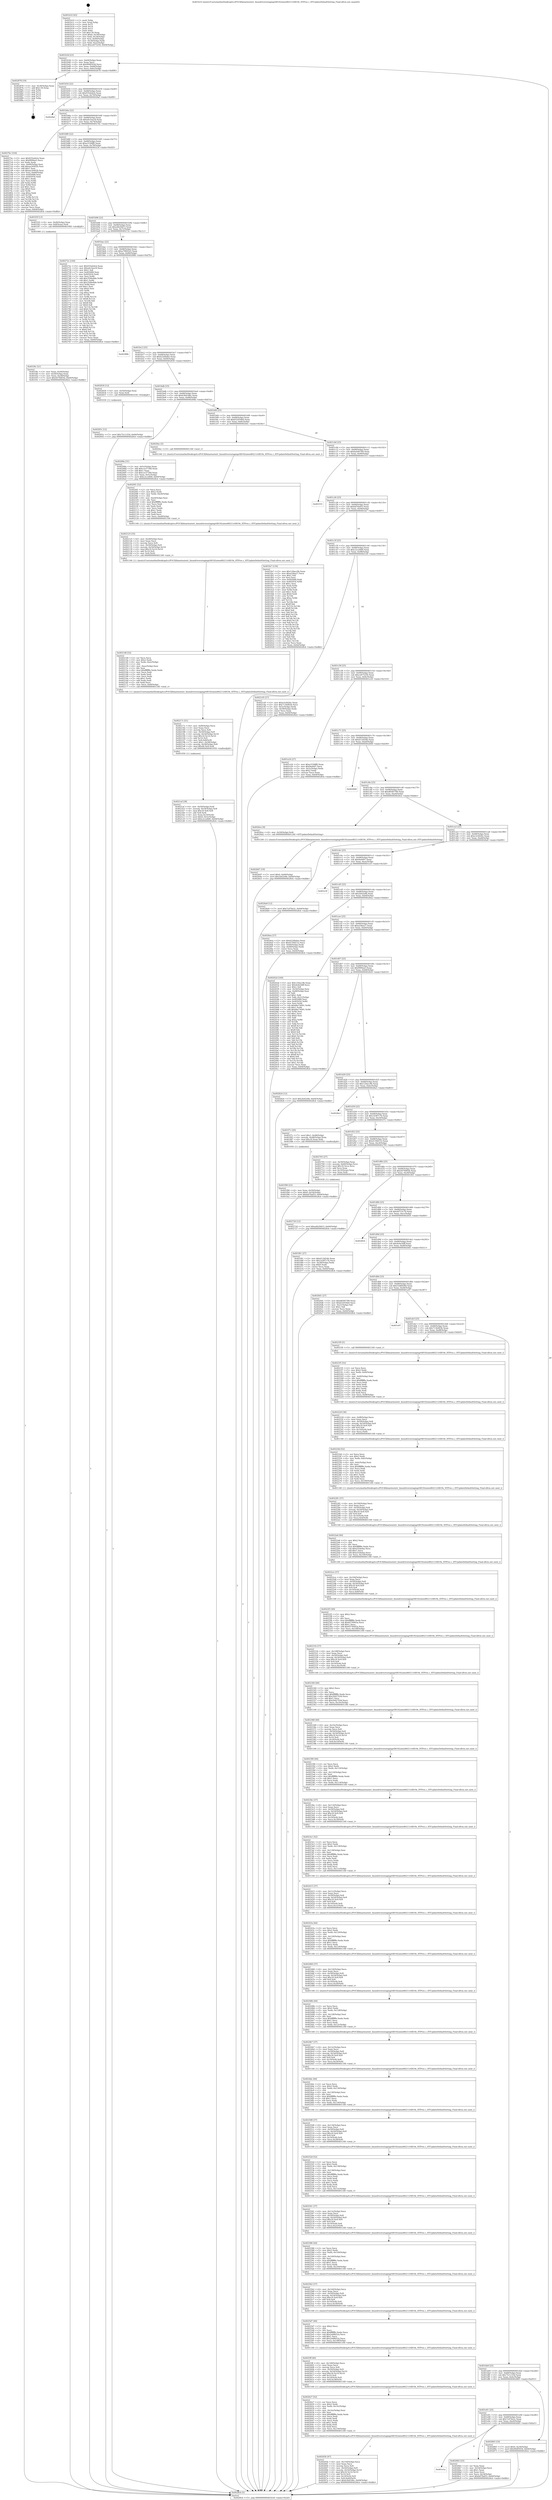digraph "0x401b10" {
  label = "0x401b10 (/mnt/c/Users/mathe/Desktop/tcc/POCII/binaries/extr_linuxdriversstagingrtl8192uieee80211rtl819x_HTProc.c_HTUpdateDefaultSetting_Final-ollvm.out::main(0))"
  labelloc = "t"
  node[shape=record]

  Entry [label="",width=0.3,height=0.3,shape=circle,fillcolor=black,style=filled]
  "0x401b3d" [label="{
     0x401b3d [23]\l
     | [instrs]\l
     &nbsp;&nbsp;0x401b3d \<+3\>: mov -0x64(%rbp),%eax\l
     &nbsp;&nbsp;0x401b40 \<+2\>: mov %eax,%ecx\l
     &nbsp;&nbsp;0x401b42 \<+6\>: sub $0x90df593d,%ecx\l
     &nbsp;&nbsp;0x401b48 \<+3\>: mov %eax,-0x68(%rbp)\l
     &nbsp;&nbsp;0x401b4b \<+3\>: mov %ecx,-0x6c(%rbp)\l
     &nbsp;&nbsp;0x401b4e \<+6\>: je 0000000000402878 \<main+0xd68\>\l
  }"]
  "0x402878" [label="{
     0x402878 [19]\l
     | [instrs]\l
     &nbsp;&nbsp;0x402878 \<+3\>: mov -0x30(%rbp),%eax\l
     &nbsp;&nbsp;0x40287b \<+7\>: add $0x130,%rsp\l
     &nbsp;&nbsp;0x402882 \<+1\>: pop %rbx\l
     &nbsp;&nbsp;0x402883 \<+2\>: pop %r12\l
     &nbsp;&nbsp;0x402885 \<+2\>: pop %r14\l
     &nbsp;&nbsp;0x402887 \<+2\>: pop %r15\l
     &nbsp;&nbsp;0x402889 \<+1\>: pop %rbp\l
     &nbsp;&nbsp;0x40288a \<+1\>: ret\l
  }"]
  "0x401b54" [label="{
     0x401b54 [22]\l
     | [instrs]\l
     &nbsp;&nbsp;0x401b54 \<+5\>: jmp 0000000000401b59 \<main+0x49\>\l
     &nbsp;&nbsp;0x401b59 \<+3\>: mov -0x68(%rbp),%eax\l
     &nbsp;&nbsp;0x401b5c \<+5\>: sub $0x935eb4cb,%eax\l
     &nbsp;&nbsp;0x401b61 \<+3\>: mov %eax,-0x70(%rbp)\l
     &nbsp;&nbsp;0x401b64 \<+6\>: je 00000000004028af \<main+0xd9f\>\l
  }"]
  Exit [label="",width=0.3,height=0.3,shape=circle,fillcolor=black,style=filled,peripheries=2]
  "0x4028af" [label="{
     0x4028af\l
  }", style=dashed]
  "0x401b6a" [label="{
     0x401b6a [22]\l
     | [instrs]\l
     &nbsp;&nbsp;0x401b6a \<+5\>: jmp 0000000000401b6f \<main+0x5f\>\l
     &nbsp;&nbsp;0x401b6f \<+3\>: mov -0x68(%rbp),%eax\l
     &nbsp;&nbsp;0x401b72 \<+5\>: sub $0xa0c5ea18,%eax\l
     &nbsp;&nbsp;0x401b77 \<+3\>: mov %eax,-0x74(%rbp)\l
     &nbsp;&nbsp;0x401b7a \<+6\>: je 00000000004027bc \<main+0xcac\>\l
  }"]
  "0x40283c" [label="{
     0x40283c [12]\l
     | [instrs]\l
     &nbsp;&nbsp;0x40283c \<+7\>: movl $0x75c1c55d,-0x64(%rbp)\l
     &nbsp;&nbsp;0x402843 \<+5\>: jmp 00000000004028cb \<main+0xdbb\>\l
  }"]
  "0x4027bc" [label="{
     0x4027bc [104]\l
     | [instrs]\l
     &nbsp;&nbsp;0x4027bc \<+5\>: mov $0x935eb4cb,%eax\l
     &nbsp;&nbsp;0x4027c1 \<+5\>: mov $0xf999ea5,%ecx\l
     &nbsp;&nbsp;0x4027c6 \<+2\>: xor %edx,%edx\l
     &nbsp;&nbsp;0x4027c8 \<+3\>: mov -0x60(%rbp),%esi\l
     &nbsp;&nbsp;0x4027cb \<+6\>: add $0xaa34402b,%esi\l
     &nbsp;&nbsp;0x4027d1 \<+3\>: add $0x1,%esi\l
     &nbsp;&nbsp;0x4027d4 \<+6\>: sub $0xaa34402b,%esi\l
     &nbsp;&nbsp;0x4027da \<+3\>: mov %esi,-0x60(%rbp)\l
     &nbsp;&nbsp;0x4027dd \<+7\>: mov 0x405068,%esi\l
     &nbsp;&nbsp;0x4027e4 \<+7\>: mov 0x405054,%edi\l
     &nbsp;&nbsp;0x4027eb \<+3\>: sub $0x1,%edx\l
     &nbsp;&nbsp;0x4027ee \<+3\>: mov %esi,%r8d\l
     &nbsp;&nbsp;0x4027f1 \<+3\>: add %edx,%r8d\l
     &nbsp;&nbsp;0x4027f4 \<+4\>: imul %r8d,%esi\l
     &nbsp;&nbsp;0x4027f8 \<+3\>: and $0x1,%esi\l
     &nbsp;&nbsp;0x4027fb \<+3\>: cmp $0x0,%esi\l
     &nbsp;&nbsp;0x4027fe \<+4\>: sete %r9b\l
     &nbsp;&nbsp;0x402802 \<+3\>: cmp $0xa,%edi\l
     &nbsp;&nbsp;0x402805 \<+4\>: setl %r10b\l
     &nbsp;&nbsp;0x402809 \<+3\>: mov %r9b,%r11b\l
     &nbsp;&nbsp;0x40280c \<+3\>: and %r10b,%r11b\l
     &nbsp;&nbsp;0x40280f \<+3\>: xor %r10b,%r9b\l
     &nbsp;&nbsp;0x402812 \<+3\>: or %r9b,%r11b\l
     &nbsp;&nbsp;0x402815 \<+4\>: test $0x1,%r11b\l
     &nbsp;&nbsp;0x402819 \<+3\>: cmovne %ecx,%eax\l
     &nbsp;&nbsp;0x40281c \<+3\>: mov %eax,-0x64(%rbp)\l
     &nbsp;&nbsp;0x40281f \<+5\>: jmp 00000000004028cb \<main+0xdbb\>\l
  }"]
  "0x401b80" [label="{
     0x401b80 [22]\l
     | [instrs]\l
     &nbsp;&nbsp;0x401b80 \<+5\>: jmp 0000000000401b85 \<main+0x75\>\l
     &nbsp;&nbsp;0x401b85 \<+3\>: mov -0x68(%rbp),%eax\l
     &nbsp;&nbsp;0x401b88 \<+5\>: sub $0xa3194ff0,%eax\l
     &nbsp;&nbsp;0x401b8d \<+3\>: mov %eax,-0x78(%rbp)\l
     &nbsp;&nbsp;0x401b90 \<+6\>: je 0000000000401f3f \<main+0x42f\>\l
  }"]
  "0x402720" [label="{
     0x402720 [12]\l
     | [instrs]\l
     &nbsp;&nbsp;0x402720 \<+7\>: movl $0xa4b29d15,-0x64(%rbp)\l
     &nbsp;&nbsp;0x402727 \<+5\>: jmp 00000000004028cb \<main+0xdbb\>\l
  }"]
  "0x401f3f" [label="{
     0x401f3f [13]\l
     | [instrs]\l
     &nbsp;&nbsp;0x401f3f \<+4\>: mov -0x40(%rbp),%rax\l
     &nbsp;&nbsp;0x401f43 \<+4\>: mov 0x8(%rax),%rdi\l
     &nbsp;&nbsp;0x401f47 \<+5\>: call 0000000000401060 \<atoi@plt\>\l
     | [calls]\l
     &nbsp;&nbsp;0x401060 \{1\} (unknown)\l
  }"]
  "0x401b96" [label="{
     0x401b96 [22]\l
     | [instrs]\l
     &nbsp;&nbsp;0x401b96 \<+5\>: jmp 0000000000401b9b \<main+0x8b\>\l
     &nbsp;&nbsp;0x401b9b \<+3\>: mov -0x68(%rbp),%eax\l
     &nbsp;&nbsp;0x401b9e \<+5\>: sub $0xa4b29d15,%eax\l
     &nbsp;&nbsp;0x401ba3 \<+3\>: mov %eax,-0x7c(%rbp)\l
     &nbsp;&nbsp;0x401ba6 \<+6\>: je 000000000040272c \<main+0xc1c\>\l
  }"]
  "0x4026d7" [label="{
     0x4026d7 [19]\l
     | [instrs]\l
     &nbsp;&nbsp;0x4026d7 \<+7\>: movl $0x0,-0x60(%rbp)\l
     &nbsp;&nbsp;0x4026de \<+7\>: movl $0x2b42e6b,-0x64(%rbp)\l
     &nbsp;&nbsp;0x4026e5 \<+5\>: jmp 00000000004028cb \<main+0xdbb\>\l
  }"]
  "0x40272c" [label="{
     0x40272c [144]\l
     | [instrs]\l
     &nbsp;&nbsp;0x40272c \<+5\>: mov $0x935eb4cb,%eax\l
     &nbsp;&nbsp;0x402731 \<+5\>: mov $0xa0c5ea18,%ecx\l
     &nbsp;&nbsp;0x402736 \<+2\>: mov $0x1,%dl\l
     &nbsp;&nbsp;0x402738 \<+7\>: mov 0x405068,%esi\l
     &nbsp;&nbsp;0x40273f \<+7\>: mov 0x405054,%edi\l
     &nbsp;&nbsp;0x402746 \<+3\>: mov %esi,%r8d\l
     &nbsp;&nbsp;0x402749 \<+7\>: add $0x3506e8de,%r8d\l
     &nbsp;&nbsp;0x402750 \<+4\>: sub $0x1,%r8d\l
     &nbsp;&nbsp;0x402754 \<+7\>: sub $0x3506e8de,%r8d\l
     &nbsp;&nbsp;0x40275b \<+4\>: imul %r8d,%esi\l
     &nbsp;&nbsp;0x40275f \<+3\>: and $0x1,%esi\l
     &nbsp;&nbsp;0x402762 \<+3\>: cmp $0x0,%esi\l
     &nbsp;&nbsp;0x402765 \<+4\>: sete %r9b\l
     &nbsp;&nbsp;0x402769 \<+3\>: cmp $0xa,%edi\l
     &nbsp;&nbsp;0x40276c \<+4\>: setl %r10b\l
     &nbsp;&nbsp;0x402770 \<+3\>: mov %r9b,%r11b\l
     &nbsp;&nbsp;0x402773 \<+4\>: xor $0xff,%r11b\l
     &nbsp;&nbsp;0x402777 \<+3\>: mov %r10b,%bl\l
     &nbsp;&nbsp;0x40277a \<+3\>: xor $0xff,%bl\l
     &nbsp;&nbsp;0x40277d \<+3\>: xor $0x0,%dl\l
     &nbsp;&nbsp;0x402780 \<+3\>: mov %r11b,%r14b\l
     &nbsp;&nbsp;0x402783 \<+4\>: and $0x0,%r14b\l
     &nbsp;&nbsp;0x402787 \<+3\>: and %dl,%r9b\l
     &nbsp;&nbsp;0x40278a \<+3\>: mov %bl,%r15b\l
     &nbsp;&nbsp;0x40278d \<+4\>: and $0x0,%r15b\l
     &nbsp;&nbsp;0x402791 \<+3\>: and %dl,%r10b\l
     &nbsp;&nbsp;0x402794 \<+3\>: or %r9b,%r14b\l
     &nbsp;&nbsp;0x402797 \<+3\>: or %r10b,%r15b\l
     &nbsp;&nbsp;0x40279a \<+3\>: xor %r15b,%r14b\l
     &nbsp;&nbsp;0x40279d \<+3\>: or %bl,%r11b\l
     &nbsp;&nbsp;0x4027a0 \<+4\>: xor $0xff,%r11b\l
     &nbsp;&nbsp;0x4027a4 \<+3\>: or $0x0,%dl\l
     &nbsp;&nbsp;0x4027a7 \<+3\>: and %dl,%r11b\l
     &nbsp;&nbsp;0x4027aa \<+3\>: or %r11b,%r14b\l
     &nbsp;&nbsp;0x4027ad \<+4\>: test $0x1,%r14b\l
     &nbsp;&nbsp;0x4027b1 \<+3\>: cmovne %ecx,%eax\l
     &nbsp;&nbsp;0x4027b4 \<+3\>: mov %eax,-0x64(%rbp)\l
     &nbsp;&nbsp;0x4027b7 \<+5\>: jmp 00000000004028cb \<main+0xdbb\>\l
  }"]
  "0x401bac" [label="{
     0x401bac [22]\l
     | [instrs]\l
     &nbsp;&nbsp;0x401bac \<+5\>: jmp 0000000000401bb1 \<main+0xa1\>\l
     &nbsp;&nbsp;0x401bb1 \<+3\>: mov -0x68(%rbp),%eax\l
     &nbsp;&nbsp;0x401bb4 \<+5\>: sub $0xa79845e5,%eax\l
     &nbsp;&nbsp;0x401bb9 \<+3\>: mov %eax,-0x80(%rbp)\l
     &nbsp;&nbsp;0x401bbc \<+6\>: je 000000000040288b \<main+0xd7b\>\l
  }"]
  "0x401e1a" [label="{
     0x401e1a\l
  }", style=dashed]
  "0x40288b" [label="{
     0x40288b\l
  }", style=dashed]
  "0x401bc2" [label="{
     0x401bc2 [25]\l
     | [instrs]\l
     &nbsp;&nbsp;0x401bc2 \<+5\>: jmp 0000000000401bc7 \<main+0xb7\>\l
     &nbsp;&nbsp;0x401bc7 \<+3\>: mov -0x68(%rbp),%eax\l
     &nbsp;&nbsp;0x401bca \<+5\>: sub $0xb226bdee,%eax\l
     &nbsp;&nbsp;0x401bcf \<+6\>: mov %eax,-0x84(%rbp)\l
     &nbsp;&nbsp;0x401bd5 \<+6\>: je 0000000000402830 \<main+0xd20\>\l
  }"]
  "0x4026b5" [label="{
     0x4026b5 [25]\l
     | [instrs]\l
     &nbsp;&nbsp;0x4026b5 \<+2\>: xor %eax,%eax\l
     &nbsp;&nbsp;0x4026b7 \<+3\>: mov -0x54(%rbp),%ecx\l
     &nbsp;&nbsp;0x4026ba \<+3\>: sub $0x1,%eax\l
     &nbsp;&nbsp;0x4026bd \<+2\>: sub %eax,%ecx\l
     &nbsp;&nbsp;0x4026bf \<+3\>: mov %ecx,-0x54(%rbp)\l
     &nbsp;&nbsp;0x4026c2 \<+7\>: movl $0xbd7fad55,-0x64(%rbp)\l
     &nbsp;&nbsp;0x4026c9 \<+5\>: jmp 00000000004028cb \<main+0xdbb\>\l
  }"]
  "0x402830" [label="{
     0x402830 [12]\l
     | [instrs]\l
     &nbsp;&nbsp;0x402830 \<+4\>: mov -0x50(%rbp),%rax\l
     &nbsp;&nbsp;0x402834 \<+3\>: mov %rax,%rdi\l
     &nbsp;&nbsp;0x402837 \<+5\>: call 0000000000401030 \<free@plt\>\l
     | [calls]\l
     &nbsp;&nbsp;0x401030 \{1\} (unknown)\l
  }"]
  "0x401bdb" [label="{
     0x401bdb [25]\l
     | [instrs]\l
     &nbsp;&nbsp;0x401bdb \<+5\>: jmp 0000000000401be0 \<main+0xd0\>\l
     &nbsp;&nbsp;0x401be0 \<+3\>: mov -0x68(%rbp),%eax\l
     &nbsp;&nbsp;0x401be3 \<+5\>: sub $0xb36d186c,%eax\l
     &nbsp;&nbsp;0x401be8 \<+6\>: mov %eax,-0x88(%rbp)\l
     &nbsp;&nbsp;0x401bee \<+6\>: je 000000000040268a \<main+0xb7a\>\l
  }"]
  "0x401e01" [label="{
     0x401e01 [25]\l
     | [instrs]\l
     &nbsp;&nbsp;0x401e01 \<+5\>: jmp 0000000000401e06 \<main+0x2f6\>\l
     &nbsp;&nbsp;0x401e06 \<+3\>: mov -0x68(%rbp),%eax\l
     &nbsp;&nbsp;0x401e09 \<+5\>: sub $0x7cd7be2c,%eax\l
     &nbsp;&nbsp;0x401e0e \<+6\>: mov %eax,-0xe0(%rbp)\l
     &nbsp;&nbsp;0x401e14 \<+6\>: je 00000000004026b5 \<main+0xba5\>\l
  }"]
  "0x40268a" [label="{
     0x40268a [31]\l
     | [instrs]\l
     &nbsp;&nbsp;0x40268a \<+3\>: mov -0x5c(%rbp),%eax\l
     &nbsp;&nbsp;0x40268d \<+5\>: add $0xcce37348,%eax\l
     &nbsp;&nbsp;0x402692 \<+3\>: add $0x1,%eax\l
     &nbsp;&nbsp;0x402695 \<+5\>: sub $0xcce37348,%eax\l
     &nbsp;&nbsp;0x40269a \<+3\>: mov %eax,-0x5c(%rbp)\l
     &nbsp;&nbsp;0x40269d \<+7\>: movl $0xc2cce8d0,-0x64(%rbp)\l
     &nbsp;&nbsp;0x4026a4 \<+5\>: jmp 00000000004028cb \<main+0xdbb\>\l
  }"]
  "0x401bf4" [label="{
     0x401bf4 [25]\l
     | [instrs]\l
     &nbsp;&nbsp;0x401bf4 \<+5\>: jmp 0000000000401bf9 \<main+0xe9\>\l
     &nbsp;&nbsp;0x401bf9 \<+3\>: mov -0x68(%rbp),%eax\l
     &nbsp;&nbsp;0x401bfc \<+5\>: sub $0xb52054b0,%eax\l
     &nbsp;&nbsp;0x401c01 \<+6\>: mov %eax,-0x8c(%rbp)\l
     &nbsp;&nbsp;0x401c07 \<+6\>: je 00000000004020ec \<main+0x5dc\>\l
  }"]
  "0x402865" [label="{
     0x402865 [19]\l
     | [instrs]\l
     &nbsp;&nbsp;0x402865 \<+7\>: movl $0x0,-0x30(%rbp)\l
     &nbsp;&nbsp;0x40286c \<+7\>: movl $0x90df593d,-0x64(%rbp)\l
     &nbsp;&nbsp;0x402873 \<+5\>: jmp 00000000004028cb \<main+0xdbb\>\l
  }"]
  "0x4020ec" [label="{
     0x4020ec [5]\l
     | [instrs]\l
     &nbsp;&nbsp;0x4020ec \<+5\>: call 0000000000401160 \<next_i\>\l
     | [calls]\l
     &nbsp;&nbsp;0x401160 \{1\} (/mnt/c/Users/mathe/Desktop/tcc/POCII/binaries/extr_linuxdriversstagingrtl8192uieee80211rtl819x_HTProc.c_HTUpdateDefaultSetting_Final-ollvm.out::next_i)\l
  }"]
  "0x401c0d" [label="{
     0x401c0d [25]\l
     | [instrs]\l
     &nbsp;&nbsp;0x401c0d \<+5\>: jmp 0000000000401c12 \<main+0x102\>\l
     &nbsp;&nbsp;0x401c12 \<+3\>: mov -0x68(%rbp),%eax\l
     &nbsp;&nbsp;0x401c15 \<+5\>: sub $0xba440789,%eax\l
     &nbsp;&nbsp;0x401c1a \<+6\>: mov %eax,-0x90(%rbp)\l
     &nbsp;&nbsp;0x401c20 \<+6\>: je 0000000000401f33 \<main+0x423\>\l
  }"]
  "0x40265b" [label="{
     0x40265b [47]\l
     | [instrs]\l
     &nbsp;&nbsp;0x40265b \<+6\>: mov -0x150(%rbp),%ecx\l
     &nbsp;&nbsp;0x402661 \<+3\>: imul %eax,%ecx\l
     &nbsp;&nbsp;0x402664 \<+3\>: movslq %ecx,%r8\l
     &nbsp;&nbsp;0x402667 \<+4\>: mov -0x50(%rbp),%r9\l
     &nbsp;&nbsp;0x40266b \<+4\>: movslq -0x54(%rbp),%r10\l
     &nbsp;&nbsp;0x40266f \<+4\>: imul $0x18,%r10,%r10\l
     &nbsp;&nbsp;0x402673 \<+3\>: add %r10,%r9\l
     &nbsp;&nbsp;0x402676 \<+4\>: mov 0x10(%r9),%r9\l
     &nbsp;&nbsp;0x40267a \<+4\>: mov %r8,0x40(%r9)\l
     &nbsp;&nbsp;0x40267e \<+7\>: movl $0xb36d186c,-0x64(%rbp)\l
     &nbsp;&nbsp;0x402685 \<+5\>: jmp 00000000004028cb \<main+0xdbb\>\l
  }"]
  "0x401f33" [label="{
     0x401f33\l
  }", style=dashed]
  "0x401c26" [label="{
     0x401c26 [25]\l
     | [instrs]\l
     &nbsp;&nbsp;0x401c26 \<+5\>: jmp 0000000000401c2b \<main+0x11b\>\l
     &nbsp;&nbsp;0x401c2b \<+3\>: mov -0x68(%rbp),%eax\l
     &nbsp;&nbsp;0x401c2e \<+5\>: sub $0xbd7fad55,%eax\l
     &nbsp;&nbsp;0x401c33 \<+6\>: mov %eax,-0x94(%rbp)\l
     &nbsp;&nbsp;0x401c39 \<+6\>: je 0000000000401fa7 \<main+0x497\>\l
  }"]
  "0x402627" [label="{
     0x402627 [52]\l
     | [instrs]\l
     &nbsp;&nbsp;0x402627 \<+2\>: xor %ecx,%ecx\l
     &nbsp;&nbsp;0x402629 \<+5\>: mov $0x2,%edx\l
     &nbsp;&nbsp;0x40262e \<+6\>: mov %edx,-0x14c(%rbp)\l
     &nbsp;&nbsp;0x402634 \<+1\>: cltd\l
     &nbsp;&nbsp;0x402635 \<+6\>: mov -0x14c(%rbp),%esi\l
     &nbsp;&nbsp;0x40263b \<+2\>: idiv %esi\l
     &nbsp;&nbsp;0x40263d \<+6\>: imul $0xfffffffe,%edx,%edx\l
     &nbsp;&nbsp;0x402643 \<+2\>: mov %ecx,%edi\l
     &nbsp;&nbsp;0x402645 \<+2\>: sub %edx,%edi\l
     &nbsp;&nbsp;0x402647 \<+2\>: mov %ecx,%edx\l
     &nbsp;&nbsp;0x402649 \<+3\>: sub $0x1,%edx\l
     &nbsp;&nbsp;0x40264c \<+2\>: add %edx,%edi\l
     &nbsp;&nbsp;0x40264e \<+2\>: sub %edi,%ecx\l
     &nbsp;&nbsp;0x402650 \<+6\>: mov %ecx,-0x150(%rbp)\l
     &nbsp;&nbsp;0x402656 \<+5\>: call 0000000000401160 \<next_i\>\l
     | [calls]\l
     &nbsp;&nbsp;0x401160 \{1\} (/mnt/c/Users/mathe/Desktop/tcc/POCII/binaries/extr_linuxdriversstagingrtl8192uieee80211rtl819x_HTProc.c_HTUpdateDefaultSetting_Final-ollvm.out::next_i)\l
  }"]
  "0x401fa7" [label="{
     0x401fa7 [134]\l
     | [instrs]\l
     &nbsp;&nbsp;0x401fa7 \<+5\>: mov $0x129acc9b,%eax\l
     &nbsp;&nbsp;0x401fac \<+5\>: mov $0xa24ba27,%ecx\l
     &nbsp;&nbsp;0x401fb1 \<+2\>: mov $0x1,%dl\l
     &nbsp;&nbsp;0x401fb3 \<+2\>: xor %esi,%esi\l
     &nbsp;&nbsp;0x401fb5 \<+7\>: mov 0x405068,%edi\l
     &nbsp;&nbsp;0x401fbc \<+8\>: mov 0x405054,%r8d\l
     &nbsp;&nbsp;0x401fc4 \<+3\>: sub $0x1,%esi\l
     &nbsp;&nbsp;0x401fc7 \<+3\>: mov %edi,%r9d\l
     &nbsp;&nbsp;0x401fca \<+3\>: add %esi,%r9d\l
     &nbsp;&nbsp;0x401fcd \<+4\>: imul %r9d,%edi\l
     &nbsp;&nbsp;0x401fd1 \<+3\>: and $0x1,%edi\l
     &nbsp;&nbsp;0x401fd4 \<+3\>: cmp $0x0,%edi\l
     &nbsp;&nbsp;0x401fd7 \<+4\>: sete %r10b\l
     &nbsp;&nbsp;0x401fdb \<+4\>: cmp $0xa,%r8d\l
     &nbsp;&nbsp;0x401fdf \<+4\>: setl %r11b\l
     &nbsp;&nbsp;0x401fe3 \<+3\>: mov %r10b,%bl\l
     &nbsp;&nbsp;0x401fe6 \<+3\>: xor $0xff,%bl\l
     &nbsp;&nbsp;0x401fe9 \<+3\>: mov %r11b,%r14b\l
     &nbsp;&nbsp;0x401fec \<+4\>: xor $0xff,%r14b\l
     &nbsp;&nbsp;0x401ff0 \<+3\>: xor $0x0,%dl\l
     &nbsp;&nbsp;0x401ff3 \<+3\>: mov %bl,%r15b\l
     &nbsp;&nbsp;0x401ff6 \<+4\>: and $0x0,%r15b\l
     &nbsp;&nbsp;0x401ffa \<+3\>: and %dl,%r10b\l
     &nbsp;&nbsp;0x401ffd \<+3\>: mov %r14b,%r12b\l
     &nbsp;&nbsp;0x402000 \<+4\>: and $0x0,%r12b\l
     &nbsp;&nbsp;0x402004 \<+3\>: and %dl,%r11b\l
     &nbsp;&nbsp;0x402007 \<+3\>: or %r10b,%r15b\l
     &nbsp;&nbsp;0x40200a \<+3\>: or %r11b,%r12b\l
     &nbsp;&nbsp;0x40200d \<+3\>: xor %r12b,%r15b\l
     &nbsp;&nbsp;0x402010 \<+3\>: or %r14b,%bl\l
     &nbsp;&nbsp;0x402013 \<+3\>: xor $0xff,%bl\l
     &nbsp;&nbsp;0x402016 \<+3\>: or $0x0,%dl\l
     &nbsp;&nbsp;0x402019 \<+2\>: and %dl,%bl\l
     &nbsp;&nbsp;0x40201b \<+3\>: or %bl,%r15b\l
     &nbsp;&nbsp;0x40201e \<+4\>: test $0x1,%r15b\l
     &nbsp;&nbsp;0x402022 \<+3\>: cmovne %ecx,%eax\l
     &nbsp;&nbsp;0x402025 \<+3\>: mov %eax,-0x64(%rbp)\l
     &nbsp;&nbsp;0x402028 \<+5\>: jmp 00000000004028cb \<main+0xdbb\>\l
  }"]
  "0x401c3f" [label="{
     0x401c3f [25]\l
     | [instrs]\l
     &nbsp;&nbsp;0x401c3f \<+5\>: jmp 0000000000401c44 \<main+0x134\>\l
     &nbsp;&nbsp;0x401c44 \<+3\>: mov -0x68(%rbp),%eax\l
     &nbsp;&nbsp;0x401c47 \<+5\>: sub $0xc2cce8d0,%eax\l
     &nbsp;&nbsp;0x401c4c \<+6\>: mov %eax,-0x98(%rbp)\l
     &nbsp;&nbsp;0x401c52 \<+6\>: je 00000000004021d5 \<main+0x6c5\>\l
  }"]
  "0x4025ff" [label="{
     0x4025ff [40]\l
     | [instrs]\l
     &nbsp;&nbsp;0x4025ff \<+6\>: mov -0x148(%rbp),%ecx\l
     &nbsp;&nbsp;0x402605 \<+3\>: imul %eax,%ecx\l
     &nbsp;&nbsp;0x402608 \<+3\>: movslq %ecx,%r8\l
     &nbsp;&nbsp;0x40260b \<+4\>: mov -0x50(%rbp),%r9\l
     &nbsp;&nbsp;0x40260f \<+4\>: movslq -0x54(%rbp),%r10\l
     &nbsp;&nbsp;0x402613 \<+4\>: imul $0x18,%r10,%r10\l
     &nbsp;&nbsp;0x402617 \<+3\>: add %r10,%r9\l
     &nbsp;&nbsp;0x40261a \<+4\>: mov 0x10(%r9),%r9\l
     &nbsp;&nbsp;0x40261e \<+4\>: mov %r8,0x38(%r9)\l
     &nbsp;&nbsp;0x402622 \<+5\>: call 0000000000401160 \<next_i\>\l
     | [calls]\l
     &nbsp;&nbsp;0x401160 \{1\} (/mnt/c/Users/mathe/Desktop/tcc/POCII/binaries/extr_linuxdriversstagingrtl8192uieee80211rtl819x_HTProc.c_HTUpdateDefaultSetting_Final-ollvm.out::next_i)\l
  }"]
  "0x4021d5" [label="{
     0x4021d5 [27]\l
     | [instrs]\l
     &nbsp;&nbsp;0x4021d5 \<+5\>: mov $0xe3c0d26c,%eax\l
     &nbsp;&nbsp;0x4021da \<+5\>: mov $0x713b483b,%ecx\l
     &nbsp;&nbsp;0x4021df \<+3\>: mov -0x5c(%rbp),%edx\l
     &nbsp;&nbsp;0x4021e2 \<+3\>: cmp -0x58(%rbp),%edx\l
     &nbsp;&nbsp;0x4021e5 \<+3\>: cmovl %ecx,%eax\l
     &nbsp;&nbsp;0x4021e8 \<+3\>: mov %eax,-0x64(%rbp)\l
     &nbsp;&nbsp;0x4021eb \<+5\>: jmp 00000000004028cb \<main+0xdbb\>\l
  }"]
  "0x401c58" [label="{
     0x401c58 [25]\l
     | [instrs]\l
     &nbsp;&nbsp;0x401c58 \<+5\>: jmp 0000000000401c5d \<main+0x14d\>\l
     &nbsp;&nbsp;0x401c5d \<+3\>: mov -0x68(%rbp),%eax\l
     &nbsp;&nbsp;0x401c60 \<+5\>: sub $0xce675256,%eax\l
     &nbsp;&nbsp;0x401c65 \<+6\>: mov %eax,-0x9c(%rbp)\l
     &nbsp;&nbsp;0x401c6b \<+6\>: je 0000000000401e24 \<main+0x314\>\l
  }"]
  "0x4025d7" [label="{
     0x4025d7 [40]\l
     | [instrs]\l
     &nbsp;&nbsp;0x4025d7 \<+5\>: mov $0x2,%ecx\l
     &nbsp;&nbsp;0x4025dc \<+1\>: cltd\l
     &nbsp;&nbsp;0x4025dd \<+2\>: idiv %ecx\l
     &nbsp;&nbsp;0x4025df \<+6\>: imul $0xfffffffe,%edx,%ecx\l
     &nbsp;&nbsp;0x4025e5 \<+6\>: sub $0x2e68b52a,%ecx\l
     &nbsp;&nbsp;0x4025eb \<+3\>: add $0x1,%ecx\l
     &nbsp;&nbsp;0x4025ee \<+6\>: add $0x2e68b52a,%ecx\l
     &nbsp;&nbsp;0x4025f4 \<+6\>: mov %ecx,-0x148(%rbp)\l
     &nbsp;&nbsp;0x4025fa \<+5\>: call 0000000000401160 \<next_i\>\l
     | [calls]\l
     &nbsp;&nbsp;0x401160 \{1\} (/mnt/c/Users/mathe/Desktop/tcc/POCII/binaries/extr_linuxdriversstagingrtl8192uieee80211rtl819x_HTProc.c_HTUpdateDefaultSetting_Final-ollvm.out::next_i)\l
  }"]
  "0x401e24" [label="{
     0x401e24 [27]\l
     | [instrs]\l
     &nbsp;&nbsp;0x401e24 \<+5\>: mov $0xa3194ff0,%eax\l
     &nbsp;&nbsp;0x401e29 \<+5\>: mov $0x9ed497,%ecx\l
     &nbsp;&nbsp;0x401e2e \<+3\>: mov -0x2c(%rbp),%edx\l
     &nbsp;&nbsp;0x401e31 \<+3\>: cmp $0x2,%edx\l
     &nbsp;&nbsp;0x401e34 \<+3\>: cmovne %ecx,%eax\l
     &nbsp;&nbsp;0x401e37 \<+3\>: mov %eax,-0x64(%rbp)\l
     &nbsp;&nbsp;0x401e3a \<+5\>: jmp 00000000004028cb \<main+0xdbb\>\l
  }"]
  "0x401c71" [label="{
     0x401c71 [25]\l
     | [instrs]\l
     &nbsp;&nbsp;0x401c71 \<+5\>: jmp 0000000000401c76 \<main+0x166\>\l
     &nbsp;&nbsp;0x401c76 \<+3\>: mov -0x68(%rbp),%eax\l
     &nbsp;&nbsp;0x401c79 \<+5\>: sub $0xd11bf24b,%eax\l
     &nbsp;&nbsp;0x401c7e \<+6\>: mov %eax,-0xa0(%rbp)\l
     &nbsp;&nbsp;0x401c84 \<+6\>: je 0000000000402848 \<main+0xd38\>\l
  }"]
  "0x4028cb" [label="{
     0x4028cb [5]\l
     | [instrs]\l
     &nbsp;&nbsp;0x4028cb \<+5\>: jmp 0000000000401b3d \<main+0x2d\>\l
  }"]
  "0x401b10" [label="{
     0x401b10 [45]\l
     | [instrs]\l
     &nbsp;&nbsp;0x401b10 \<+1\>: push %rbp\l
     &nbsp;&nbsp;0x401b11 \<+3\>: mov %rsp,%rbp\l
     &nbsp;&nbsp;0x401b14 \<+2\>: push %r15\l
     &nbsp;&nbsp;0x401b16 \<+2\>: push %r14\l
     &nbsp;&nbsp;0x401b18 \<+2\>: push %r12\l
     &nbsp;&nbsp;0x401b1a \<+1\>: push %rbx\l
     &nbsp;&nbsp;0x401b1b \<+7\>: sub $0x130,%rsp\l
     &nbsp;&nbsp;0x401b22 \<+7\>: movl $0x0,-0x30(%rbp)\l
     &nbsp;&nbsp;0x401b29 \<+3\>: mov %edi,-0x34(%rbp)\l
     &nbsp;&nbsp;0x401b2c \<+4\>: mov %rsi,-0x40(%rbp)\l
     &nbsp;&nbsp;0x401b30 \<+3\>: mov -0x34(%rbp),%edi\l
     &nbsp;&nbsp;0x401b33 \<+3\>: mov %edi,-0x2c(%rbp)\l
     &nbsp;&nbsp;0x401b36 \<+7\>: movl $0xce675256,-0x64(%rbp)\l
  }"]
  "0x401f4c" [label="{
     0x401f4c [21]\l
     | [instrs]\l
     &nbsp;&nbsp;0x401f4c \<+3\>: mov %eax,-0x44(%rbp)\l
     &nbsp;&nbsp;0x401f4f \<+3\>: mov -0x44(%rbp),%eax\l
     &nbsp;&nbsp;0x401f52 \<+3\>: mov %eax,-0x28(%rbp)\l
     &nbsp;&nbsp;0x401f55 \<+7\>: movl $0x4479d93b,-0x64(%rbp)\l
     &nbsp;&nbsp;0x401f5c \<+5\>: jmp 00000000004028cb \<main+0xdbb\>\l
  }"]
  "0x4025b2" [label="{
     0x4025b2 [37]\l
     | [instrs]\l
     &nbsp;&nbsp;0x4025b2 \<+6\>: mov -0x144(%rbp),%ecx\l
     &nbsp;&nbsp;0x4025b8 \<+3\>: imul %eax,%ecx\l
     &nbsp;&nbsp;0x4025bb \<+4\>: mov -0x50(%rbp),%r8\l
     &nbsp;&nbsp;0x4025bf \<+4\>: movslq -0x54(%rbp),%r9\l
     &nbsp;&nbsp;0x4025c3 \<+4\>: imul $0x18,%r9,%r9\l
     &nbsp;&nbsp;0x4025c7 \<+3\>: add %r9,%r8\l
     &nbsp;&nbsp;0x4025ca \<+4\>: mov 0x10(%r8),%r8\l
     &nbsp;&nbsp;0x4025ce \<+4\>: mov %ecx,0x30(%r8)\l
     &nbsp;&nbsp;0x4025d2 \<+5\>: call 0000000000401160 \<next_i\>\l
     | [calls]\l
     &nbsp;&nbsp;0x401160 \{1\} (/mnt/c/Users/mathe/Desktop/tcc/POCII/binaries/extr_linuxdriversstagingrtl8192uieee80211rtl819x_HTProc.c_HTUpdateDefaultSetting_Final-ollvm.out::next_i)\l
  }"]
  "0x402848" [label="{
     0x402848\l
  }", style=dashed]
  "0x401c8a" [label="{
     0x401c8a [25]\l
     | [instrs]\l
     &nbsp;&nbsp;0x401c8a \<+5\>: jmp 0000000000401c8f \<main+0x17f\>\l
     &nbsp;&nbsp;0x401c8f \<+3\>: mov -0x68(%rbp),%eax\l
     &nbsp;&nbsp;0x401c92 \<+5\>: sub $0xd8585789,%eax\l
     &nbsp;&nbsp;0x401c97 \<+6\>: mov %eax,-0xa4(%rbp)\l
     &nbsp;&nbsp;0x401c9d \<+6\>: je 00000000004026ce \<main+0xbbe\>\l
  }"]
  "0x402586" [label="{
     0x402586 [44]\l
     | [instrs]\l
     &nbsp;&nbsp;0x402586 \<+2\>: xor %ecx,%ecx\l
     &nbsp;&nbsp;0x402588 \<+5\>: mov $0x2,%edx\l
     &nbsp;&nbsp;0x40258d \<+6\>: mov %edx,-0x140(%rbp)\l
     &nbsp;&nbsp;0x402593 \<+1\>: cltd\l
     &nbsp;&nbsp;0x402594 \<+6\>: mov -0x140(%rbp),%esi\l
     &nbsp;&nbsp;0x40259a \<+2\>: idiv %esi\l
     &nbsp;&nbsp;0x40259c \<+6\>: imul $0xfffffffe,%edx,%edx\l
     &nbsp;&nbsp;0x4025a2 \<+3\>: sub $0x1,%ecx\l
     &nbsp;&nbsp;0x4025a5 \<+2\>: sub %ecx,%edx\l
     &nbsp;&nbsp;0x4025a7 \<+6\>: mov %edx,-0x144(%rbp)\l
     &nbsp;&nbsp;0x4025ad \<+5\>: call 0000000000401160 \<next_i\>\l
     | [calls]\l
     &nbsp;&nbsp;0x401160 \{1\} (/mnt/c/Users/mathe/Desktop/tcc/POCII/binaries/extr_linuxdriversstagingrtl8192uieee80211rtl819x_HTProc.c_HTUpdateDefaultSetting_Final-ollvm.out::next_i)\l
  }"]
  "0x4026ce" [label="{
     0x4026ce [9]\l
     | [instrs]\l
     &nbsp;&nbsp;0x4026ce \<+4\>: mov -0x50(%rbp),%rdi\l
     &nbsp;&nbsp;0x4026d2 \<+5\>: call 0000000000401240 \<HTUpdateDefaultSetting\>\l
     | [calls]\l
     &nbsp;&nbsp;0x401240 \{1\} (/mnt/c/Users/mathe/Desktop/tcc/POCII/binaries/extr_linuxdriversstagingrtl8192uieee80211rtl819x_HTProc.c_HTUpdateDefaultSetting_Final-ollvm.out::HTUpdateDefaultSetting)\l
  }"]
  "0x401ca3" [label="{
     0x401ca3 [25]\l
     | [instrs]\l
     &nbsp;&nbsp;0x401ca3 \<+5\>: jmp 0000000000401ca8 \<main+0x198\>\l
     &nbsp;&nbsp;0x401ca8 \<+3\>: mov -0x68(%rbp),%eax\l
     &nbsp;&nbsp;0x401cab \<+5\>: sub $0xe3c0d26c,%eax\l
     &nbsp;&nbsp;0x401cb0 \<+6\>: mov %eax,-0xa8(%rbp)\l
     &nbsp;&nbsp;0x401cb6 \<+6\>: je 00000000004026a9 \<main+0xb99\>\l
  }"]
  "0x402561" [label="{
     0x402561 [37]\l
     | [instrs]\l
     &nbsp;&nbsp;0x402561 \<+6\>: mov -0x13c(%rbp),%ecx\l
     &nbsp;&nbsp;0x402567 \<+3\>: imul %eax,%ecx\l
     &nbsp;&nbsp;0x40256a \<+4\>: mov -0x50(%rbp),%r8\l
     &nbsp;&nbsp;0x40256e \<+4\>: movslq -0x54(%rbp),%r9\l
     &nbsp;&nbsp;0x402572 \<+4\>: imul $0x18,%r9,%r9\l
     &nbsp;&nbsp;0x402576 \<+3\>: add %r9,%r8\l
     &nbsp;&nbsp;0x402579 \<+4\>: mov 0x10(%r8),%r8\l
     &nbsp;&nbsp;0x40257d \<+4\>: mov %ecx,0x2c(%r8)\l
     &nbsp;&nbsp;0x402581 \<+5\>: call 0000000000401160 \<next_i\>\l
     | [calls]\l
     &nbsp;&nbsp;0x401160 \{1\} (/mnt/c/Users/mathe/Desktop/tcc/POCII/binaries/extr_linuxdriversstagingrtl8192uieee80211rtl819x_HTProc.c_HTUpdateDefaultSetting_Final-ollvm.out::next_i)\l
  }"]
  "0x4026a9" [label="{
     0x4026a9 [12]\l
     | [instrs]\l
     &nbsp;&nbsp;0x4026a9 \<+7\>: movl $0x7cd7be2c,-0x64(%rbp)\l
     &nbsp;&nbsp;0x4026b0 \<+5\>: jmp 00000000004028cb \<main+0xdbb\>\l
  }"]
  "0x401cbc" [label="{
     0x401cbc [25]\l
     | [instrs]\l
     &nbsp;&nbsp;0x401cbc \<+5\>: jmp 0000000000401cc1 \<main+0x1b1\>\l
     &nbsp;&nbsp;0x401cc1 \<+3\>: mov -0x68(%rbp),%eax\l
     &nbsp;&nbsp;0x401cc4 \<+5\>: sub $0x9ed497,%eax\l
     &nbsp;&nbsp;0x401cc9 \<+6\>: mov %eax,-0xac(%rbp)\l
     &nbsp;&nbsp;0x401ccf \<+6\>: je 0000000000401e3f \<main+0x32f\>\l
  }"]
  "0x40252d" [label="{
     0x40252d [52]\l
     | [instrs]\l
     &nbsp;&nbsp;0x40252d \<+2\>: xor %ecx,%ecx\l
     &nbsp;&nbsp;0x40252f \<+5\>: mov $0x2,%edx\l
     &nbsp;&nbsp;0x402534 \<+6\>: mov %edx,-0x138(%rbp)\l
     &nbsp;&nbsp;0x40253a \<+1\>: cltd\l
     &nbsp;&nbsp;0x40253b \<+6\>: mov -0x138(%rbp),%esi\l
     &nbsp;&nbsp;0x402541 \<+2\>: idiv %esi\l
     &nbsp;&nbsp;0x402543 \<+6\>: imul $0xfffffffe,%edx,%edx\l
     &nbsp;&nbsp;0x402549 \<+2\>: mov %ecx,%edi\l
     &nbsp;&nbsp;0x40254b \<+2\>: sub %edx,%edi\l
     &nbsp;&nbsp;0x40254d \<+2\>: mov %ecx,%edx\l
     &nbsp;&nbsp;0x40254f \<+3\>: sub $0x1,%edx\l
     &nbsp;&nbsp;0x402552 \<+2\>: add %edx,%edi\l
     &nbsp;&nbsp;0x402554 \<+2\>: sub %edi,%ecx\l
     &nbsp;&nbsp;0x402556 \<+6\>: mov %ecx,-0x13c(%rbp)\l
     &nbsp;&nbsp;0x40255c \<+5\>: call 0000000000401160 \<next_i\>\l
     | [calls]\l
     &nbsp;&nbsp;0x401160 \{1\} (/mnt/c/Users/mathe/Desktop/tcc/POCII/binaries/extr_linuxdriversstagingrtl8192uieee80211rtl819x_HTProc.c_HTUpdateDefaultSetting_Final-ollvm.out::next_i)\l
  }"]
  "0x401e3f" [label="{
     0x401e3f\l
  }", style=dashed]
  "0x401cd5" [label="{
     0x401cd5 [25]\l
     | [instrs]\l
     &nbsp;&nbsp;0x401cd5 \<+5\>: jmp 0000000000401cda \<main+0x1ca\>\l
     &nbsp;&nbsp;0x401cda \<+3\>: mov -0x68(%rbp),%eax\l
     &nbsp;&nbsp;0x401cdd \<+5\>: sub $0x2b42e6b,%eax\l
     &nbsp;&nbsp;0x401ce2 \<+6\>: mov %eax,-0xb0(%rbp)\l
     &nbsp;&nbsp;0x401ce8 \<+6\>: je 00000000004026ea \<main+0xbda\>\l
  }"]
  "0x402508" [label="{
     0x402508 [37]\l
     | [instrs]\l
     &nbsp;&nbsp;0x402508 \<+6\>: mov -0x134(%rbp),%ecx\l
     &nbsp;&nbsp;0x40250e \<+3\>: imul %eax,%ecx\l
     &nbsp;&nbsp;0x402511 \<+4\>: mov -0x50(%rbp),%r8\l
     &nbsp;&nbsp;0x402515 \<+4\>: movslq -0x54(%rbp),%r9\l
     &nbsp;&nbsp;0x402519 \<+4\>: imul $0x18,%r9,%r9\l
     &nbsp;&nbsp;0x40251d \<+3\>: add %r9,%r8\l
     &nbsp;&nbsp;0x402520 \<+4\>: mov 0x10(%r8),%r8\l
     &nbsp;&nbsp;0x402524 \<+4\>: mov %ecx,0x28(%r8)\l
     &nbsp;&nbsp;0x402528 \<+5\>: call 0000000000401160 \<next_i\>\l
     | [calls]\l
     &nbsp;&nbsp;0x401160 \{1\} (/mnt/c/Users/mathe/Desktop/tcc/POCII/binaries/extr_linuxdriversstagingrtl8192uieee80211rtl819x_HTProc.c_HTUpdateDefaultSetting_Final-ollvm.out::next_i)\l
  }"]
  "0x4026ea" [label="{
     0x4026ea [27]\l
     | [instrs]\l
     &nbsp;&nbsp;0x4026ea \<+5\>: mov $0xb226bdee,%eax\l
     &nbsp;&nbsp;0x4026ef \<+5\>: mov $0x4159d152,%ecx\l
     &nbsp;&nbsp;0x4026f4 \<+3\>: mov -0x60(%rbp),%edx\l
     &nbsp;&nbsp;0x4026f7 \<+3\>: cmp -0x48(%rbp),%edx\l
     &nbsp;&nbsp;0x4026fa \<+3\>: cmovl %ecx,%eax\l
     &nbsp;&nbsp;0x4026fd \<+3\>: mov %eax,-0x64(%rbp)\l
     &nbsp;&nbsp;0x402700 \<+5\>: jmp 00000000004028cb \<main+0xdbb\>\l
  }"]
  "0x401cee" [label="{
     0x401cee [25]\l
     | [instrs]\l
     &nbsp;&nbsp;0x401cee \<+5\>: jmp 0000000000401cf3 \<main+0x1e3\>\l
     &nbsp;&nbsp;0x401cf3 \<+3\>: mov -0x68(%rbp),%eax\l
     &nbsp;&nbsp;0x401cf6 \<+5\>: sub $0xa24ba27,%eax\l
     &nbsp;&nbsp;0x401cfb \<+6\>: mov %eax,-0xb4(%rbp)\l
     &nbsp;&nbsp;0x401d01 \<+6\>: je 000000000040202d \<main+0x51d\>\l
  }"]
  "0x4024dc" [label="{
     0x4024dc [44]\l
     | [instrs]\l
     &nbsp;&nbsp;0x4024dc \<+2\>: xor %ecx,%ecx\l
     &nbsp;&nbsp;0x4024de \<+5\>: mov $0x2,%edx\l
     &nbsp;&nbsp;0x4024e3 \<+6\>: mov %edx,-0x130(%rbp)\l
     &nbsp;&nbsp;0x4024e9 \<+1\>: cltd\l
     &nbsp;&nbsp;0x4024ea \<+6\>: mov -0x130(%rbp),%esi\l
     &nbsp;&nbsp;0x4024f0 \<+2\>: idiv %esi\l
     &nbsp;&nbsp;0x4024f2 \<+6\>: imul $0xfffffffe,%edx,%edx\l
     &nbsp;&nbsp;0x4024f8 \<+3\>: sub $0x1,%ecx\l
     &nbsp;&nbsp;0x4024fb \<+2\>: sub %ecx,%edx\l
     &nbsp;&nbsp;0x4024fd \<+6\>: mov %edx,-0x134(%rbp)\l
     &nbsp;&nbsp;0x402503 \<+5\>: call 0000000000401160 \<next_i\>\l
     | [calls]\l
     &nbsp;&nbsp;0x401160 \{1\} (/mnt/c/Users/mathe/Desktop/tcc/POCII/binaries/extr_linuxdriversstagingrtl8192uieee80211rtl819x_HTProc.c_HTUpdateDefaultSetting_Final-ollvm.out::next_i)\l
  }"]
  "0x40202d" [label="{
     0x40202d [164]\l
     | [instrs]\l
     &nbsp;&nbsp;0x40202d \<+5\>: mov $0x129acc9b,%eax\l
     &nbsp;&nbsp;0x402032 \<+5\>: mov $0x4e4e56ff,%ecx\l
     &nbsp;&nbsp;0x402037 \<+2\>: mov $0x1,%dl\l
     &nbsp;&nbsp;0x402039 \<+3\>: mov -0x54(%rbp),%esi\l
     &nbsp;&nbsp;0x40203c \<+3\>: cmp -0x48(%rbp),%esi\l
     &nbsp;&nbsp;0x40203f \<+4\>: setl %dil\l
     &nbsp;&nbsp;0x402043 \<+4\>: and $0x1,%dil\l
     &nbsp;&nbsp;0x402047 \<+4\>: mov %dil,-0x21(%rbp)\l
     &nbsp;&nbsp;0x40204b \<+7\>: mov 0x405068,%esi\l
     &nbsp;&nbsp;0x402052 \<+8\>: mov 0x405054,%r8d\l
     &nbsp;&nbsp;0x40205a \<+3\>: mov %esi,%r9d\l
     &nbsp;&nbsp;0x40205d \<+7\>: sub $0xb6e74091,%r9d\l
     &nbsp;&nbsp;0x402064 \<+4\>: sub $0x1,%r9d\l
     &nbsp;&nbsp;0x402068 \<+7\>: add $0xb6e74091,%r9d\l
     &nbsp;&nbsp;0x40206f \<+4\>: imul %r9d,%esi\l
     &nbsp;&nbsp;0x402073 \<+3\>: and $0x1,%esi\l
     &nbsp;&nbsp;0x402076 \<+3\>: cmp $0x0,%esi\l
     &nbsp;&nbsp;0x402079 \<+4\>: sete %dil\l
     &nbsp;&nbsp;0x40207d \<+4\>: cmp $0xa,%r8d\l
     &nbsp;&nbsp;0x402081 \<+4\>: setl %r10b\l
     &nbsp;&nbsp;0x402085 \<+3\>: mov %dil,%r11b\l
     &nbsp;&nbsp;0x402088 \<+4\>: xor $0xff,%r11b\l
     &nbsp;&nbsp;0x40208c \<+3\>: mov %r10b,%bl\l
     &nbsp;&nbsp;0x40208f \<+3\>: xor $0xff,%bl\l
     &nbsp;&nbsp;0x402092 \<+3\>: xor $0x0,%dl\l
     &nbsp;&nbsp;0x402095 \<+3\>: mov %r11b,%r14b\l
     &nbsp;&nbsp;0x402098 \<+4\>: and $0x0,%r14b\l
     &nbsp;&nbsp;0x40209c \<+3\>: and %dl,%dil\l
     &nbsp;&nbsp;0x40209f \<+3\>: mov %bl,%r15b\l
     &nbsp;&nbsp;0x4020a2 \<+4\>: and $0x0,%r15b\l
     &nbsp;&nbsp;0x4020a6 \<+3\>: and %dl,%r10b\l
     &nbsp;&nbsp;0x4020a9 \<+3\>: or %dil,%r14b\l
     &nbsp;&nbsp;0x4020ac \<+3\>: or %r10b,%r15b\l
     &nbsp;&nbsp;0x4020af \<+3\>: xor %r15b,%r14b\l
     &nbsp;&nbsp;0x4020b2 \<+3\>: or %bl,%r11b\l
     &nbsp;&nbsp;0x4020b5 \<+4\>: xor $0xff,%r11b\l
     &nbsp;&nbsp;0x4020b9 \<+3\>: or $0x0,%dl\l
     &nbsp;&nbsp;0x4020bc \<+3\>: and %dl,%r11b\l
     &nbsp;&nbsp;0x4020bf \<+3\>: or %r11b,%r14b\l
     &nbsp;&nbsp;0x4020c2 \<+4\>: test $0x1,%r14b\l
     &nbsp;&nbsp;0x4020c6 \<+3\>: cmovne %ecx,%eax\l
     &nbsp;&nbsp;0x4020c9 \<+3\>: mov %eax,-0x64(%rbp)\l
     &nbsp;&nbsp;0x4020cc \<+5\>: jmp 00000000004028cb \<main+0xdbb\>\l
  }"]
  "0x401d07" [label="{
     0x401d07 [25]\l
     | [instrs]\l
     &nbsp;&nbsp;0x401d07 \<+5\>: jmp 0000000000401d0c \<main+0x1fc\>\l
     &nbsp;&nbsp;0x401d0c \<+3\>: mov -0x68(%rbp),%eax\l
     &nbsp;&nbsp;0x401d0f \<+5\>: sub $0xf999ea5,%eax\l
     &nbsp;&nbsp;0x401d14 \<+6\>: mov %eax,-0xb8(%rbp)\l
     &nbsp;&nbsp;0x401d1a \<+6\>: je 0000000000402824 \<main+0xd14\>\l
  }"]
  "0x4024b7" [label="{
     0x4024b7 [37]\l
     | [instrs]\l
     &nbsp;&nbsp;0x4024b7 \<+6\>: mov -0x12c(%rbp),%ecx\l
     &nbsp;&nbsp;0x4024bd \<+3\>: imul %eax,%ecx\l
     &nbsp;&nbsp;0x4024c0 \<+4\>: mov -0x50(%rbp),%r8\l
     &nbsp;&nbsp;0x4024c4 \<+4\>: movslq -0x54(%rbp),%r9\l
     &nbsp;&nbsp;0x4024c8 \<+4\>: imul $0x18,%r9,%r9\l
     &nbsp;&nbsp;0x4024cc \<+3\>: add %r9,%r8\l
     &nbsp;&nbsp;0x4024cf \<+4\>: mov 0x10(%r8),%r8\l
     &nbsp;&nbsp;0x4024d3 \<+4\>: mov %ecx,0x24(%r8)\l
     &nbsp;&nbsp;0x4024d7 \<+5\>: call 0000000000401160 \<next_i\>\l
     | [calls]\l
     &nbsp;&nbsp;0x401160 \{1\} (/mnt/c/Users/mathe/Desktop/tcc/POCII/binaries/extr_linuxdriversstagingrtl8192uieee80211rtl819x_HTProc.c_HTUpdateDefaultSetting_Final-ollvm.out::next_i)\l
  }"]
  "0x402824" [label="{
     0x402824 [12]\l
     | [instrs]\l
     &nbsp;&nbsp;0x402824 \<+7\>: movl $0x2b42e6b,-0x64(%rbp)\l
     &nbsp;&nbsp;0x40282b \<+5\>: jmp 00000000004028cb \<main+0xdbb\>\l
  }"]
  "0x401d20" [label="{
     0x401d20 [25]\l
     | [instrs]\l
     &nbsp;&nbsp;0x401d20 \<+5\>: jmp 0000000000401d25 \<main+0x215\>\l
     &nbsp;&nbsp;0x401d25 \<+3\>: mov -0x68(%rbp),%eax\l
     &nbsp;&nbsp;0x401d28 \<+5\>: sub $0x129acc9b,%eax\l
     &nbsp;&nbsp;0x401d2d \<+6\>: mov %eax,-0xbc(%rbp)\l
     &nbsp;&nbsp;0x401d33 \<+6\>: je 00000000004028a3 \<main+0xd93\>\l
  }"]
  "0x40248b" [label="{
     0x40248b [44]\l
     | [instrs]\l
     &nbsp;&nbsp;0x40248b \<+2\>: xor %ecx,%ecx\l
     &nbsp;&nbsp;0x40248d \<+5\>: mov $0x2,%edx\l
     &nbsp;&nbsp;0x402492 \<+6\>: mov %edx,-0x128(%rbp)\l
     &nbsp;&nbsp;0x402498 \<+1\>: cltd\l
     &nbsp;&nbsp;0x402499 \<+6\>: mov -0x128(%rbp),%esi\l
     &nbsp;&nbsp;0x40249f \<+2\>: idiv %esi\l
     &nbsp;&nbsp;0x4024a1 \<+6\>: imul $0xfffffffe,%edx,%edx\l
     &nbsp;&nbsp;0x4024a7 \<+3\>: sub $0x1,%ecx\l
     &nbsp;&nbsp;0x4024aa \<+2\>: sub %ecx,%edx\l
     &nbsp;&nbsp;0x4024ac \<+6\>: mov %edx,-0x12c(%rbp)\l
     &nbsp;&nbsp;0x4024b2 \<+5\>: call 0000000000401160 \<next_i\>\l
     | [calls]\l
     &nbsp;&nbsp;0x401160 \{1\} (/mnt/c/Users/mathe/Desktop/tcc/POCII/binaries/extr_linuxdriversstagingrtl8192uieee80211rtl819x_HTProc.c_HTUpdateDefaultSetting_Final-ollvm.out::next_i)\l
  }"]
  "0x4028a3" [label="{
     0x4028a3\l
  }", style=dashed]
  "0x401d39" [label="{
     0x401d39 [25]\l
     | [instrs]\l
     &nbsp;&nbsp;0x401d39 \<+5\>: jmp 0000000000401d3e \<main+0x22e\>\l
     &nbsp;&nbsp;0x401d3e \<+3\>: mov -0x68(%rbp),%eax\l
     &nbsp;&nbsp;0x401d41 \<+5\>: sub $0x1d387c7b,%eax\l
     &nbsp;&nbsp;0x401d46 \<+6\>: mov %eax,-0xc0(%rbp)\l
     &nbsp;&nbsp;0x401d4c \<+6\>: je 0000000000401f7c \<main+0x46c\>\l
  }"]
  "0x402466" [label="{
     0x402466 [37]\l
     | [instrs]\l
     &nbsp;&nbsp;0x402466 \<+6\>: mov -0x124(%rbp),%ecx\l
     &nbsp;&nbsp;0x40246c \<+3\>: imul %eax,%ecx\l
     &nbsp;&nbsp;0x40246f \<+4\>: mov -0x50(%rbp),%r8\l
     &nbsp;&nbsp;0x402473 \<+4\>: movslq -0x54(%rbp),%r9\l
     &nbsp;&nbsp;0x402477 \<+4\>: imul $0x18,%r9,%r9\l
     &nbsp;&nbsp;0x40247b \<+3\>: add %r9,%r8\l
     &nbsp;&nbsp;0x40247e \<+4\>: mov 0x10(%r8),%r8\l
     &nbsp;&nbsp;0x402482 \<+4\>: mov %ecx,0x20(%r8)\l
     &nbsp;&nbsp;0x402486 \<+5\>: call 0000000000401160 \<next_i\>\l
     | [calls]\l
     &nbsp;&nbsp;0x401160 \{1\} (/mnt/c/Users/mathe/Desktop/tcc/POCII/binaries/extr_linuxdriversstagingrtl8192uieee80211rtl819x_HTProc.c_HTUpdateDefaultSetting_Final-ollvm.out::next_i)\l
  }"]
  "0x401f7c" [label="{
     0x401f7c [20]\l
     | [instrs]\l
     &nbsp;&nbsp;0x401f7c \<+7\>: movl $0x1,-0x48(%rbp)\l
     &nbsp;&nbsp;0x401f83 \<+4\>: movslq -0x48(%rbp),%rax\l
     &nbsp;&nbsp;0x401f87 \<+4\>: imul $0x18,%rax,%rdi\l
     &nbsp;&nbsp;0x401f8b \<+5\>: call 0000000000401050 \<malloc@plt\>\l
     | [calls]\l
     &nbsp;&nbsp;0x401050 \{1\} (unknown)\l
  }"]
  "0x401d52" [label="{
     0x401d52 [25]\l
     | [instrs]\l
     &nbsp;&nbsp;0x401d52 \<+5\>: jmp 0000000000401d57 \<main+0x247\>\l
     &nbsp;&nbsp;0x401d57 \<+3\>: mov -0x68(%rbp),%eax\l
     &nbsp;&nbsp;0x401d5a \<+5\>: sub $0x4159d152,%eax\l
     &nbsp;&nbsp;0x401d5f \<+6\>: mov %eax,-0xc4(%rbp)\l
     &nbsp;&nbsp;0x401d65 \<+6\>: je 0000000000402705 \<main+0xbf5\>\l
  }"]
  "0x40243a" [label="{
     0x40243a [44]\l
     | [instrs]\l
     &nbsp;&nbsp;0x40243a \<+2\>: xor %ecx,%ecx\l
     &nbsp;&nbsp;0x40243c \<+5\>: mov $0x2,%edx\l
     &nbsp;&nbsp;0x402441 \<+6\>: mov %edx,-0x120(%rbp)\l
     &nbsp;&nbsp;0x402447 \<+1\>: cltd\l
     &nbsp;&nbsp;0x402448 \<+6\>: mov -0x120(%rbp),%esi\l
     &nbsp;&nbsp;0x40244e \<+2\>: idiv %esi\l
     &nbsp;&nbsp;0x402450 \<+6\>: imul $0xfffffffe,%edx,%edx\l
     &nbsp;&nbsp;0x402456 \<+3\>: sub $0x1,%ecx\l
     &nbsp;&nbsp;0x402459 \<+2\>: sub %ecx,%edx\l
     &nbsp;&nbsp;0x40245b \<+6\>: mov %edx,-0x124(%rbp)\l
     &nbsp;&nbsp;0x402461 \<+5\>: call 0000000000401160 \<next_i\>\l
     | [calls]\l
     &nbsp;&nbsp;0x401160 \{1\} (/mnt/c/Users/mathe/Desktop/tcc/POCII/binaries/extr_linuxdriversstagingrtl8192uieee80211rtl819x_HTProc.c_HTUpdateDefaultSetting_Final-ollvm.out::next_i)\l
  }"]
  "0x402705" [label="{
     0x402705 [27]\l
     | [instrs]\l
     &nbsp;&nbsp;0x402705 \<+4\>: mov -0x50(%rbp),%rax\l
     &nbsp;&nbsp;0x402709 \<+4\>: movslq -0x60(%rbp),%rcx\l
     &nbsp;&nbsp;0x40270d \<+4\>: imul $0x18,%rcx,%rcx\l
     &nbsp;&nbsp;0x402711 \<+3\>: add %rcx,%rax\l
     &nbsp;&nbsp;0x402714 \<+4\>: mov 0x10(%rax),%rax\l
     &nbsp;&nbsp;0x402718 \<+3\>: mov %rax,%rdi\l
     &nbsp;&nbsp;0x40271b \<+5\>: call 0000000000401030 \<free@plt\>\l
     | [calls]\l
     &nbsp;&nbsp;0x401030 \{1\} (unknown)\l
  }"]
  "0x401d6b" [label="{
     0x401d6b [25]\l
     | [instrs]\l
     &nbsp;&nbsp;0x401d6b \<+5\>: jmp 0000000000401d70 \<main+0x260\>\l
     &nbsp;&nbsp;0x401d70 \<+3\>: mov -0x68(%rbp),%eax\l
     &nbsp;&nbsp;0x401d73 \<+5\>: sub $0x4479d93b,%eax\l
     &nbsp;&nbsp;0x401d78 \<+6\>: mov %eax,-0xc8(%rbp)\l
     &nbsp;&nbsp;0x401d7e \<+6\>: je 0000000000401f61 \<main+0x451\>\l
  }"]
  "0x402415" [label="{
     0x402415 [37]\l
     | [instrs]\l
     &nbsp;&nbsp;0x402415 \<+6\>: mov -0x11c(%rbp),%ecx\l
     &nbsp;&nbsp;0x40241b \<+3\>: imul %eax,%ecx\l
     &nbsp;&nbsp;0x40241e \<+4\>: mov -0x50(%rbp),%r8\l
     &nbsp;&nbsp;0x402422 \<+4\>: movslq -0x54(%rbp),%r9\l
     &nbsp;&nbsp;0x402426 \<+4\>: imul $0x18,%r9,%r9\l
     &nbsp;&nbsp;0x40242a \<+3\>: add %r9,%r8\l
     &nbsp;&nbsp;0x40242d \<+4\>: mov 0x10(%r8),%r8\l
     &nbsp;&nbsp;0x402431 \<+4\>: mov %ecx,0x1c(%r8)\l
     &nbsp;&nbsp;0x402435 \<+5\>: call 0000000000401160 \<next_i\>\l
     | [calls]\l
     &nbsp;&nbsp;0x401160 \{1\} (/mnt/c/Users/mathe/Desktop/tcc/POCII/binaries/extr_linuxdriversstagingrtl8192uieee80211rtl819x_HTProc.c_HTUpdateDefaultSetting_Final-ollvm.out::next_i)\l
  }"]
  "0x401f61" [label="{
     0x401f61 [27]\l
     | [instrs]\l
     &nbsp;&nbsp;0x401f61 \<+5\>: mov $0xd11bf24b,%eax\l
     &nbsp;&nbsp;0x401f66 \<+5\>: mov $0x1d387c7b,%ecx\l
     &nbsp;&nbsp;0x401f6b \<+3\>: mov -0x28(%rbp),%edx\l
     &nbsp;&nbsp;0x401f6e \<+3\>: cmp $0x0,%edx\l
     &nbsp;&nbsp;0x401f71 \<+3\>: cmove %ecx,%eax\l
     &nbsp;&nbsp;0x401f74 \<+3\>: mov %eax,-0x64(%rbp)\l
     &nbsp;&nbsp;0x401f77 \<+5\>: jmp 00000000004028cb \<main+0xdbb\>\l
  }"]
  "0x401d84" [label="{
     0x401d84 [25]\l
     | [instrs]\l
     &nbsp;&nbsp;0x401d84 \<+5\>: jmp 0000000000401d89 \<main+0x279\>\l
     &nbsp;&nbsp;0x401d89 \<+3\>: mov -0x68(%rbp),%eax\l
     &nbsp;&nbsp;0x401d8c \<+5\>: sub $0x4d753c7d,%eax\l
     &nbsp;&nbsp;0x401d91 \<+6\>: mov %eax,-0xcc(%rbp)\l
     &nbsp;&nbsp;0x401d97 \<+6\>: je 0000000000402854 \<main+0xd44\>\l
  }"]
  "0x401f90" [label="{
     0x401f90 [23]\l
     | [instrs]\l
     &nbsp;&nbsp;0x401f90 \<+4\>: mov %rax,-0x50(%rbp)\l
     &nbsp;&nbsp;0x401f94 \<+7\>: movl $0x0,-0x54(%rbp)\l
     &nbsp;&nbsp;0x401f9b \<+7\>: movl $0xbd7fad55,-0x64(%rbp)\l
     &nbsp;&nbsp;0x401fa2 \<+5\>: jmp 00000000004028cb \<main+0xdbb\>\l
  }"]
  "0x4023e1" [label="{
     0x4023e1 [52]\l
     | [instrs]\l
     &nbsp;&nbsp;0x4023e1 \<+2\>: xor %ecx,%ecx\l
     &nbsp;&nbsp;0x4023e3 \<+5\>: mov $0x2,%edx\l
     &nbsp;&nbsp;0x4023e8 \<+6\>: mov %edx,-0x118(%rbp)\l
     &nbsp;&nbsp;0x4023ee \<+1\>: cltd\l
     &nbsp;&nbsp;0x4023ef \<+6\>: mov -0x118(%rbp),%esi\l
     &nbsp;&nbsp;0x4023f5 \<+2\>: idiv %esi\l
     &nbsp;&nbsp;0x4023f7 \<+6\>: imul $0xfffffffe,%edx,%edx\l
     &nbsp;&nbsp;0x4023fd \<+2\>: mov %ecx,%edi\l
     &nbsp;&nbsp;0x4023ff \<+2\>: sub %edx,%edi\l
     &nbsp;&nbsp;0x402401 \<+2\>: mov %ecx,%edx\l
     &nbsp;&nbsp;0x402403 \<+3\>: sub $0x1,%edx\l
     &nbsp;&nbsp;0x402406 \<+2\>: add %edx,%edi\l
     &nbsp;&nbsp;0x402408 \<+2\>: sub %edi,%ecx\l
     &nbsp;&nbsp;0x40240a \<+6\>: mov %ecx,-0x11c(%rbp)\l
     &nbsp;&nbsp;0x402410 \<+5\>: call 0000000000401160 \<next_i\>\l
     | [calls]\l
     &nbsp;&nbsp;0x401160 \{1\} (/mnt/c/Users/mathe/Desktop/tcc/POCII/binaries/extr_linuxdriversstagingrtl8192uieee80211rtl819x_HTProc.c_HTUpdateDefaultSetting_Final-ollvm.out::next_i)\l
  }"]
  "0x402854" [label="{
     0x402854\l
  }", style=dashed]
  "0x401d9d" [label="{
     0x401d9d [25]\l
     | [instrs]\l
     &nbsp;&nbsp;0x401d9d \<+5\>: jmp 0000000000401da2 \<main+0x292\>\l
     &nbsp;&nbsp;0x401da2 \<+3\>: mov -0x68(%rbp),%eax\l
     &nbsp;&nbsp;0x401da5 \<+5\>: sub $0x4e4e56ff,%eax\l
     &nbsp;&nbsp;0x401daa \<+6\>: mov %eax,-0xd0(%rbp)\l
     &nbsp;&nbsp;0x401db0 \<+6\>: je 00000000004020d1 \<main+0x5c1\>\l
  }"]
  "0x4023bc" [label="{
     0x4023bc [37]\l
     | [instrs]\l
     &nbsp;&nbsp;0x4023bc \<+6\>: mov -0x114(%rbp),%ecx\l
     &nbsp;&nbsp;0x4023c2 \<+3\>: imul %eax,%ecx\l
     &nbsp;&nbsp;0x4023c5 \<+4\>: mov -0x50(%rbp),%r8\l
     &nbsp;&nbsp;0x4023c9 \<+4\>: movslq -0x54(%rbp),%r9\l
     &nbsp;&nbsp;0x4023cd \<+4\>: imul $0x18,%r9,%r9\l
     &nbsp;&nbsp;0x4023d1 \<+3\>: add %r9,%r8\l
     &nbsp;&nbsp;0x4023d4 \<+4\>: mov 0x10(%r8),%r8\l
     &nbsp;&nbsp;0x4023d8 \<+4\>: mov %ecx,0x18(%r8)\l
     &nbsp;&nbsp;0x4023dc \<+5\>: call 0000000000401160 \<next_i\>\l
     | [calls]\l
     &nbsp;&nbsp;0x401160 \{1\} (/mnt/c/Users/mathe/Desktop/tcc/POCII/binaries/extr_linuxdriversstagingrtl8192uieee80211rtl819x_HTProc.c_HTUpdateDefaultSetting_Final-ollvm.out::next_i)\l
  }"]
  "0x4020d1" [label="{
     0x4020d1 [27]\l
     | [instrs]\l
     &nbsp;&nbsp;0x4020d1 \<+5\>: mov $0xd8585789,%eax\l
     &nbsp;&nbsp;0x4020d6 \<+5\>: mov $0xb52054b0,%ecx\l
     &nbsp;&nbsp;0x4020db \<+3\>: mov -0x21(%rbp),%dl\l
     &nbsp;&nbsp;0x4020de \<+3\>: test $0x1,%dl\l
     &nbsp;&nbsp;0x4020e1 \<+3\>: cmovne %ecx,%eax\l
     &nbsp;&nbsp;0x4020e4 \<+3\>: mov %eax,-0x64(%rbp)\l
     &nbsp;&nbsp;0x4020e7 \<+5\>: jmp 00000000004028cb \<main+0xdbb\>\l
  }"]
  "0x401db6" [label="{
     0x401db6 [25]\l
     | [instrs]\l
     &nbsp;&nbsp;0x401db6 \<+5\>: jmp 0000000000401dbb \<main+0x2ab\>\l
     &nbsp;&nbsp;0x401dbb \<+3\>: mov -0x68(%rbp),%eax\l
     &nbsp;&nbsp;0x401dbe \<+5\>: sub $0x53d8928d,%eax\l
     &nbsp;&nbsp;0x401dc3 \<+6\>: mov %eax,-0xd4(%rbp)\l
     &nbsp;&nbsp;0x401dc9 \<+6\>: je 0000000000401e97 \<main+0x387\>\l
  }"]
  "0x4020f1" [label="{
     0x4020f1 [52]\l
     | [instrs]\l
     &nbsp;&nbsp;0x4020f1 \<+2\>: xor %ecx,%ecx\l
     &nbsp;&nbsp;0x4020f3 \<+5\>: mov $0x2,%edx\l
     &nbsp;&nbsp;0x4020f8 \<+6\>: mov %edx,-0xe4(%rbp)\l
     &nbsp;&nbsp;0x4020fe \<+1\>: cltd\l
     &nbsp;&nbsp;0x4020ff \<+6\>: mov -0xe4(%rbp),%esi\l
     &nbsp;&nbsp;0x402105 \<+2\>: idiv %esi\l
     &nbsp;&nbsp;0x402107 \<+6\>: imul $0xfffffffe,%edx,%edx\l
     &nbsp;&nbsp;0x40210d \<+2\>: mov %ecx,%edi\l
     &nbsp;&nbsp;0x40210f \<+2\>: sub %edx,%edi\l
     &nbsp;&nbsp;0x402111 \<+2\>: mov %ecx,%edx\l
     &nbsp;&nbsp;0x402113 \<+3\>: sub $0x1,%edx\l
     &nbsp;&nbsp;0x402116 \<+2\>: add %edx,%edi\l
     &nbsp;&nbsp;0x402118 \<+2\>: sub %edi,%ecx\l
     &nbsp;&nbsp;0x40211a \<+6\>: mov %ecx,-0xe8(%rbp)\l
     &nbsp;&nbsp;0x402120 \<+5\>: call 0000000000401160 \<next_i\>\l
     | [calls]\l
     &nbsp;&nbsp;0x401160 \{1\} (/mnt/c/Users/mathe/Desktop/tcc/POCII/binaries/extr_linuxdriversstagingrtl8192uieee80211rtl819x_HTProc.c_HTUpdateDefaultSetting_Final-ollvm.out::next_i)\l
  }"]
  "0x402125" [label="{
     0x402125 [35]\l
     | [instrs]\l
     &nbsp;&nbsp;0x402125 \<+6\>: mov -0xe8(%rbp),%ecx\l
     &nbsp;&nbsp;0x40212b \<+3\>: imul %eax,%ecx\l
     &nbsp;&nbsp;0x40212e \<+3\>: movslq %ecx,%r8\l
     &nbsp;&nbsp;0x402131 \<+4\>: mov -0x50(%rbp),%r9\l
     &nbsp;&nbsp;0x402135 \<+4\>: movslq -0x54(%rbp),%r10\l
     &nbsp;&nbsp;0x402139 \<+4\>: imul $0x18,%r10,%r10\l
     &nbsp;&nbsp;0x40213d \<+3\>: add %r10,%r9\l
     &nbsp;&nbsp;0x402140 \<+3\>: mov %r8,(%r9)\l
     &nbsp;&nbsp;0x402143 \<+5\>: call 0000000000401160 \<next_i\>\l
     | [calls]\l
     &nbsp;&nbsp;0x401160 \{1\} (/mnt/c/Users/mathe/Desktop/tcc/POCII/binaries/extr_linuxdriversstagingrtl8192uieee80211rtl819x_HTProc.c_HTUpdateDefaultSetting_Final-ollvm.out::next_i)\l
  }"]
  "0x402148" [label="{
     0x402148 [52]\l
     | [instrs]\l
     &nbsp;&nbsp;0x402148 \<+2\>: xor %ecx,%ecx\l
     &nbsp;&nbsp;0x40214a \<+5\>: mov $0x2,%edx\l
     &nbsp;&nbsp;0x40214f \<+6\>: mov %edx,-0xec(%rbp)\l
     &nbsp;&nbsp;0x402155 \<+1\>: cltd\l
     &nbsp;&nbsp;0x402156 \<+6\>: mov -0xec(%rbp),%esi\l
     &nbsp;&nbsp;0x40215c \<+2\>: idiv %esi\l
     &nbsp;&nbsp;0x40215e \<+6\>: imul $0xfffffffe,%edx,%edx\l
     &nbsp;&nbsp;0x402164 \<+2\>: mov %ecx,%edi\l
     &nbsp;&nbsp;0x402166 \<+2\>: sub %edx,%edi\l
     &nbsp;&nbsp;0x402168 \<+2\>: mov %ecx,%edx\l
     &nbsp;&nbsp;0x40216a \<+3\>: sub $0x1,%edx\l
     &nbsp;&nbsp;0x40216d \<+2\>: add %edx,%edi\l
     &nbsp;&nbsp;0x40216f \<+2\>: sub %edi,%ecx\l
     &nbsp;&nbsp;0x402171 \<+6\>: mov %ecx,-0xf0(%rbp)\l
     &nbsp;&nbsp;0x402177 \<+5\>: call 0000000000401160 \<next_i\>\l
     | [calls]\l
     &nbsp;&nbsp;0x401160 \{1\} (/mnt/c/Users/mathe/Desktop/tcc/POCII/binaries/extr_linuxdriversstagingrtl8192uieee80211rtl819x_HTProc.c_HTUpdateDefaultSetting_Final-ollvm.out::next_i)\l
  }"]
  "0x40217c" [label="{
     0x40217c [51]\l
     | [instrs]\l
     &nbsp;&nbsp;0x40217c \<+6\>: mov -0xf0(%rbp),%ecx\l
     &nbsp;&nbsp;0x402182 \<+3\>: imul %eax,%ecx\l
     &nbsp;&nbsp;0x402185 \<+3\>: movslq %ecx,%r8\l
     &nbsp;&nbsp;0x402188 \<+4\>: mov -0x50(%rbp),%r9\l
     &nbsp;&nbsp;0x40218c \<+4\>: movslq -0x54(%rbp),%r10\l
     &nbsp;&nbsp;0x402190 \<+4\>: imul $0x18,%r10,%r10\l
     &nbsp;&nbsp;0x402194 \<+3\>: add %r10,%r9\l
     &nbsp;&nbsp;0x402197 \<+4\>: mov %r8,0x8(%r9)\l
     &nbsp;&nbsp;0x40219b \<+7\>: movl $0x1,-0x58(%rbp)\l
     &nbsp;&nbsp;0x4021a2 \<+4\>: movslq -0x58(%rbp),%r8\l
     &nbsp;&nbsp;0x4021a6 \<+4\>: imul $0x48,%r8,%rdi\l
     &nbsp;&nbsp;0x4021aa \<+5\>: call 0000000000401050 \<malloc@plt\>\l
     | [calls]\l
     &nbsp;&nbsp;0x401050 \{1\} (unknown)\l
  }"]
  "0x4021af" [label="{
     0x4021af [38]\l
     | [instrs]\l
     &nbsp;&nbsp;0x4021af \<+4\>: mov -0x50(%rbp),%rdi\l
     &nbsp;&nbsp;0x4021b3 \<+4\>: movslq -0x54(%rbp),%r8\l
     &nbsp;&nbsp;0x4021b7 \<+4\>: imul $0x18,%r8,%r8\l
     &nbsp;&nbsp;0x4021bb \<+3\>: add %r8,%rdi\l
     &nbsp;&nbsp;0x4021be \<+4\>: mov %rax,0x10(%rdi)\l
     &nbsp;&nbsp;0x4021c2 \<+7\>: movl $0x0,-0x5c(%rbp)\l
     &nbsp;&nbsp;0x4021c9 \<+7\>: movl $0xc2cce8d0,-0x64(%rbp)\l
     &nbsp;&nbsp;0x4021d0 \<+5\>: jmp 00000000004028cb \<main+0xdbb\>\l
  }"]
  "0x402390" [label="{
     0x402390 [44]\l
     | [instrs]\l
     &nbsp;&nbsp;0x402390 \<+2\>: xor %ecx,%ecx\l
     &nbsp;&nbsp;0x402392 \<+5\>: mov $0x2,%edx\l
     &nbsp;&nbsp;0x402397 \<+6\>: mov %edx,-0x110(%rbp)\l
     &nbsp;&nbsp;0x40239d \<+1\>: cltd\l
     &nbsp;&nbsp;0x40239e \<+6\>: mov -0x110(%rbp),%esi\l
     &nbsp;&nbsp;0x4023a4 \<+2\>: idiv %esi\l
     &nbsp;&nbsp;0x4023a6 \<+6\>: imul $0xfffffffe,%edx,%edx\l
     &nbsp;&nbsp;0x4023ac \<+3\>: sub $0x1,%ecx\l
     &nbsp;&nbsp;0x4023af \<+2\>: sub %ecx,%edx\l
     &nbsp;&nbsp;0x4023b1 \<+6\>: mov %edx,-0x114(%rbp)\l
     &nbsp;&nbsp;0x4023b7 \<+5\>: call 0000000000401160 \<next_i\>\l
     | [calls]\l
     &nbsp;&nbsp;0x401160 \{1\} (/mnt/c/Users/mathe/Desktop/tcc/POCII/binaries/extr_linuxdriversstagingrtl8192uieee80211rtl819x_HTProc.c_HTUpdateDefaultSetting_Final-ollvm.out::next_i)\l
  }"]
  "0x401e97" [label="{
     0x401e97\l
  }", style=dashed]
  "0x401dcf" [label="{
     0x401dcf [25]\l
     | [instrs]\l
     &nbsp;&nbsp;0x401dcf \<+5\>: jmp 0000000000401dd4 \<main+0x2c4\>\l
     &nbsp;&nbsp;0x401dd4 \<+3\>: mov -0x68(%rbp),%eax\l
     &nbsp;&nbsp;0x401dd7 \<+5\>: sub $0x713b483b,%eax\l
     &nbsp;&nbsp;0x401ddc \<+6\>: mov %eax,-0xd8(%rbp)\l
     &nbsp;&nbsp;0x401de2 \<+6\>: je 00000000004021f0 \<main+0x6e0\>\l
  }"]
  "0x402368" [label="{
     0x402368 [40]\l
     | [instrs]\l
     &nbsp;&nbsp;0x402368 \<+6\>: mov -0x10c(%rbp),%ecx\l
     &nbsp;&nbsp;0x40236e \<+3\>: imul %eax,%ecx\l
     &nbsp;&nbsp;0x402371 \<+3\>: movslq %ecx,%r8\l
     &nbsp;&nbsp;0x402374 \<+4\>: mov -0x50(%rbp),%r9\l
     &nbsp;&nbsp;0x402378 \<+4\>: movslq -0x54(%rbp),%r10\l
     &nbsp;&nbsp;0x40237c \<+4\>: imul $0x18,%r10,%r10\l
     &nbsp;&nbsp;0x402380 \<+3\>: add %r10,%r9\l
     &nbsp;&nbsp;0x402383 \<+4\>: mov 0x10(%r9),%r9\l
     &nbsp;&nbsp;0x402387 \<+4\>: mov %r8,0x10(%r9)\l
     &nbsp;&nbsp;0x40238b \<+5\>: call 0000000000401160 \<next_i\>\l
     | [calls]\l
     &nbsp;&nbsp;0x401160 \{1\} (/mnt/c/Users/mathe/Desktop/tcc/POCII/binaries/extr_linuxdriversstagingrtl8192uieee80211rtl819x_HTProc.c_HTUpdateDefaultSetting_Final-ollvm.out::next_i)\l
  }"]
  "0x4021f0" [label="{
     0x4021f0 [5]\l
     | [instrs]\l
     &nbsp;&nbsp;0x4021f0 \<+5\>: call 0000000000401160 \<next_i\>\l
     | [calls]\l
     &nbsp;&nbsp;0x401160 \{1\} (/mnt/c/Users/mathe/Desktop/tcc/POCII/binaries/extr_linuxdriversstagingrtl8192uieee80211rtl819x_HTProc.c_HTUpdateDefaultSetting_Final-ollvm.out::next_i)\l
  }"]
  "0x401de8" [label="{
     0x401de8 [25]\l
     | [instrs]\l
     &nbsp;&nbsp;0x401de8 \<+5\>: jmp 0000000000401ded \<main+0x2dd\>\l
     &nbsp;&nbsp;0x401ded \<+3\>: mov -0x68(%rbp),%eax\l
     &nbsp;&nbsp;0x401df0 \<+5\>: sub $0x75c1c55d,%eax\l
     &nbsp;&nbsp;0x401df5 \<+6\>: mov %eax,-0xdc(%rbp)\l
     &nbsp;&nbsp;0x401dfb \<+6\>: je 0000000000402865 \<main+0xd55\>\l
  }"]
  "0x4021f5" [label="{
     0x4021f5 [52]\l
     | [instrs]\l
     &nbsp;&nbsp;0x4021f5 \<+2\>: xor %ecx,%ecx\l
     &nbsp;&nbsp;0x4021f7 \<+5\>: mov $0x2,%edx\l
     &nbsp;&nbsp;0x4021fc \<+6\>: mov %edx,-0xf4(%rbp)\l
     &nbsp;&nbsp;0x402202 \<+1\>: cltd\l
     &nbsp;&nbsp;0x402203 \<+6\>: mov -0xf4(%rbp),%esi\l
     &nbsp;&nbsp;0x402209 \<+2\>: idiv %esi\l
     &nbsp;&nbsp;0x40220b \<+6\>: imul $0xfffffffe,%edx,%edx\l
     &nbsp;&nbsp;0x402211 \<+2\>: mov %ecx,%edi\l
     &nbsp;&nbsp;0x402213 \<+2\>: sub %edx,%edi\l
     &nbsp;&nbsp;0x402215 \<+2\>: mov %ecx,%edx\l
     &nbsp;&nbsp;0x402217 \<+3\>: sub $0x1,%edx\l
     &nbsp;&nbsp;0x40221a \<+2\>: add %edx,%edi\l
     &nbsp;&nbsp;0x40221c \<+2\>: sub %edi,%ecx\l
     &nbsp;&nbsp;0x40221e \<+6\>: mov %ecx,-0xf8(%rbp)\l
     &nbsp;&nbsp;0x402224 \<+5\>: call 0000000000401160 \<next_i\>\l
     | [calls]\l
     &nbsp;&nbsp;0x401160 \{1\} (/mnt/c/Users/mathe/Desktop/tcc/POCII/binaries/extr_linuxdriversstagingrtl8192uieee80211rtl819x_HTProc.c_HTUpdateDefaultSetting_Final-ollvm.out::next_i)\l
  }"]
  "0x402229" [label="{
     0x402229 [36]\l
     | [instrs]\l
     &nbsp;&nbsp;0x402229 \<+6\>: mov -0xf8(%rbp),%ecx\l
     &nbsp;&nbsp;0x40222f \<+3\>: imul %eax,%ecx\l
     &nbsp;&nbsp;0x402232 \<+4\>: mov -0x50(%rbp),%r8\l
     &nbsp;&nbsp;0x402236 \<+4\>: movslq -0x54(%rbp),%r9\l
     &nbsp;&nbsp;0x40223a \<+4\>: imul $0x18,%r9,%r9\l
     &nbsp;&nbsp;0x40223e \<+3\>: add %r9,%r8\l
     &nbsp;&nbsp;0x402241 \<+4\>: mov 0x10(%r8),%r8\l
     &nbsp;&nbsp;0x402245 \<+3\>: mov %ecx,(%r8)\l
     &nbsp;&nbsp;0x402248 \<+5\>: call 0000000000401160 \<next_i\>\l
     | [calls]\l
     &nbsp;&nbsp;0x401160 \{1\} (/mnt/c/Users/mathe/Desktop/tcc/POCII/binaries/extr_linuxdriversstagingrtl8192uieee80211rtl819x_HTProc.c_HTUpdateDefaultSetting_Final-ollvm.out::next_i)\l
  }"]
  "0x40224d" [label="{
     0x40224d [52]\l
     | [instrs]\l
     &nbsp;&nbsp;0x40224d \<+2\>: xor %ecx,%ecx\l
     &nbsp;&nbsp;0x40224f \<+5\>: mov $0x2,%edx\l
     &nbsp;&nbsp;0x402254 \<+6\>: mov %edx,-0xfc(%rbp)\l
     &nbsp;&nbsp;0x40225a \<+1\>: cltd\l
     &nbsp;&nbsp;0x40225b \<+6\>: mov -0xfc(%rbp),%esi\l
     &nbsp;&nbsp;0x402261 \<+2\>: idiv %esi\l
     &nbsp;&nbsp;0x402263 \<+6\>: imul $0xfffffffe,%edx,%edx\l
     &nbsp;&nbsp;0x402269 \<+2\>: mov %ecx,%edi\l
     &nbsp;&nbsp;0x40226b \<+2\>: sub %edx,%edi\l
     &nbsp;&nbsp;0x40226d \<+2\>: mov %ecx,%edx\l
     &nbsp;&nbsp;0x40226f \<+3\>: sub $0x1,%edx\l
     &nbsp;&nbsp;0x402272 \<+2\>: add %edx,%edi\l
     &nbsp;&nbsp;0x402274 \<+2\>: sub %edi,%ecx\l
     &nbsp;&nbsp;0x402276 \<+6\>: mov %ecx,-0x100(%rbp)\l
     &nbsp;&nbsp;0x40227c \<+5\>: call 0000000000401160 \<next_i\>\l
     | [calls]\l
     &nbsp;&nbsp;0x401160 \{1\} (/mnt/c/Users/mathe/Desktop/tcc/POCII/binaries/extr_linuxdriversstagingrtl8192uieee80211rtl819x_HTProc.c_HTUpdateDefaultSetting_Final-ollvm.out::next_i)\l
  }"]
  "0x402281" [label="{
     0x402281 [37]\l
     | [instrs]\l
     &nbsp;&nbsp;0x402281 \<+6\>: mov -0x100(%rbp),%ecx\l
     &nbsp;&nbsp;0x402287 \<+3\>: imul %eax,%ecx\l
     &nbsp;&nbsp;0x40228a \<+4\>: mov -0x50(%rbp),%r8\l
     &nbsp;&nbsp;0x40228e \<+4\>: movslq -0x54(%rbp),%r9\l
     &nbsp;&nbsp;0x402292 \<+4\>: imul $0x18,%r9,%r9\l
     &nbsp;&nbsp;0x402296 \<+3\>: add %r9,%r8\l
     &nbsp;&nbsp;0x402299 \<+4\>: mov 0x10(%r8),%r8\l
     &nbsp;&nbsp;0x40229d \<+4\>: mov %ecx,0x4(%r8)\l
     &nbsp;&nbsp;0x4022a1 \<+5\>: call 0000000000401160 \<next_i\>\l
     | [calls]\l
     &nbsp;&nbsp;0x401160 \{1\} (/mnt/c/Users/mathe/Desktop/tcc/POCII/binaries/extr_linuxdriversstagingrtl8192uieee80211rtl819x_HTProc.c_HTUpdateDefaultSetting_Final-ollvm.out::next_i)\l
  }"]
  "0x4022a6" [label="{
     0x4022a6 [40]\l
     | [instrs]\l
     &nbsp;&nbsp;0x4022a6 \<+5\>: mov $0x2,%ecx\l
     &nbsp;&nbsp;0x4022ab \<+1\>: cltd\l
     &nbsp;&nbsp;0x4022ac \<+2\>: idiv %ecx\l
     &nbsp;&nbsp;0x4022ae \<+6\>: imul $0xfffffffe,%edx,%ecx\l
     &nbsp;&nbsp;0x4022b4 \<+6\>: sub $0xa55defaa,%ecx\l
     &nbsp;&nbsp;0x4022ba \<+3\>: add $0x1,%ecx\l
     &nbsp;&nbsp;0x4022bd \<+6\>: add $0xa55defaa,%ecx\l
     &nbsp;&nbsp;0x4022c3 \<+6\>: mov %ecx,-0x104(%rbp)\l
     &nbsp;&nbsp;0x4022c9 \<+5\>: call 0000000000401160 \<next_i\>\l
     | [calls]\l
     &nbsp;&nbsp;0x401160 \{1\} (/mnt/c/Users/mathe/Desktop/tcc/POCII/binaries/extr_linuxdriversstagingrtl8192uieee80211rtl819x_HTProc.c_HTUpdateDefaultSetting_Final-ollvm.out::next_i)\l
  }"]
  "0x4022ce" [label="{
     0x4022ce [37]\l
     | [instrs]\l
     &nbsp;&nbsp;0x4022ce \<+6\>: mov -0x104(%rbp),%ecx\l
     &nbsp;&nbsp;0x4022d4 \<+3\>: imul %eax,%ecx\l
     &nbsp;&nbsp;0x4022d7 \<+4\>: mov -0x50(%rbp),%r8\l
     &nbsp;&nbsp;0x4022db \<+4\>: movslq -0x54(%rbp),%r9\l
     &nbsp;&nbsp;0x4022df \<+4\>: imul $0x18,%r9,%r9\l
     &nbsp;&nbsp;0x4022e3 \<+3\>: add %r9,%r8\l
     &nbsp;&nbsp;0x4022e6 \<+4\>: mov 0x10(%r8),%r8\l
     &nbsp;&nbsp;0x4022ea \<+4\>: mov %ecx,0x8(%r8)\l
     &nbsp;&nbsp;0x4022ee \<+5\>: call 0000000000401160 \<next_i\>\l
     | [calls]\l
     &nbsp;&nbsp;0x401160 \{1\} (/mnt/c/Users/mathe/Desktop/tcc/POCII/binaries/extr_linuxdriversstagingrtl8192uieee80211rtl819x_HTProc.c_HTUpdateDefaultSetting_Final-ollvm.out::next_i)\l
  }"]
  "0x4022f3" [label="{
     0x4022f3 [40]\l
     | [instrs]\l
     &nbsp;&nbsp;0x4022f3 \<+5\>: mov $0x2,%ecx\l
     &nbsp;&nbsp;0x4022f8 \<+1\>: cltd\l
     &nbsp;&nbsp;0x4022f9 \<+2\>: idiv %ecx\l
     &nbsp;&nbsp;0x4022fb \<+6\>: imul $0xfffffffe,%edx,%ecx\l
     &nbsp;&nbsp;0x402301 \<+6\>: sub $0x6576945a,%ecx\l
     &nbsp;&nbsp;0x402307 \<+3\>: add $0x1,%ecx\l
     &nbsp;&nbsp;0x40230a \<+6\>: add $0x6576945a,%ecx\l
     &nbsp;&nbsp;0x402310 \<+6\>: mov %ecx,-0x108(%rbp)\l
     &nbsp;&nbsp;0x402316 \<+5\>: call 0000000000401160 \<next_i\>\l
     | [calls]\l
     &nbsp;&nbsp;0x401160 \{1\} (/mnt/c/Users/mathe/Desktop/tcc/POCII/binaries/extr_linuxdriversstagingrtl8192uieee80211rtl819x_HTProc.c_HTUpdateDefaultSetting_Final-ollvm.out::next_i)\l
  }"]
  "0x40231b" [label="{
     0x40231b [37]\l
     | [instrs]\l
     &nbsp;&nbsp;0x40231b \<+6\>: mov -0x108(%rbp),%ecx\l
     &nbsp;&nbsp;0x402321 \<+3\>: imul %eax,%ecx\l
     &nbsp;&nbsp;0x402324 \<+4\>: mov -0x50(%rbp),%r8\l
     &nbsp;&nbsp;0x402328 \<+4\>: movslq -0x54(%rbp),%r9\l
     &nbsp;&nbsp;0x40232c \<+4\>: imul $0x18,%r9,%r9\l
     &nbsp;&nbsp;0x402330 \<+3\>: add %r9,%r8\l
     &nbsp;&nbsp;0x402333 \<+4\>: mov 0x10(%r8),%r8\l
     &nbsp;&nbsp;0x402337 \<+4\>: mov %ecx,0xc(%r8)\l
     &nbsp;&nbsp;0x40233b \<+5\>: call 0000000000401160 \<next_i\>\l
     | [calls]\l
     &nbsp;&nbsp;0x401160 \{1\} (/mnt/c/Users/mathe/Desktop/tcc/POCII/binaries/extr_linuxdriversstagingrtl8192uieee80211rtl819x_HTProc.c_HTUpdateDefaultSetting_Final-ollvm.out::next_i)\l
  }"]
  "0x402340" [label="{
     0x402340 [40]\l
     | [instrs]\l
     &nbsp;&nbsp;0x402340 \<+5\>: mov $0x2,%ecx\l
     &nbsp;&nbsp;0x402345 \<+1\>: cltd\l
     &nbsp;&nbsp;0x402346 \<+2\>: idiv %ecx\l
     &nbsp;&nbsp;0x402348 \<+6\>: imul $0xfffffffe,%edx,%ecx\l
     &nbsp;&nbsp;0x40234e \<+6\>: add $0x20d27436,%ecx\l
     &nbsp;&nbsp;0x402354 \<+3\>: add $0x1,%ecx\l
     &nbsp;&nbsp;0x402357 \<+6\>: sub $0x20d27436,%ecx\l
     &nbsp;&nbsp;0x40235d \<+6\>: mov %ecx,-0x10c(%rbp)\l
     &nbsp;&nbsp;0x402363 \<+5\>: call 0000000000401160 \<next_i\>\l
     | [calls]\l
     &nbsp;&nbsp;0x401160 \{1\} (/mnt/c/Users/mathe/Desktop/tcc/POCII/binaries/extr_linuxdriversstagingrtl8192uieee80211rtl819x_HTProc.c_HTUpdateDefaultSetting_Final-ollvm.out::next_i)\l
  }"]
  Entry -> "0x401b10" [label=" 1"]
  "0x401b3d" -> "0x402878" [label=" 1"]
  "0x401b3d" -> "0x401b54" [label=" 26"]
  "0x402878" -> Exit [label=" 1"]
  "0x401b54" -> "0x4028af" [label=" 0"]
  "0x401b54" -> "0x401b6a" [label=" 26"]
  "0x402865" -> "0x4028cb" [label=" 1"]
  "0x401b6a" -> "0x4027bc" [label=" 1"]
  "0x401b6a" -> "0x401b80" [label=" 25"]
  "0x40283c" -> "0x4028cb" [label=" 1"]
  "0x401b80" -> "0x401f3f" [label=" 1"]
  "0x401b80" -> "0x401b96" [label=" 24"]
  "0x402830" -> "0x40283c" [label=" 1"]
  "0x401b96" -> "0x40272c" [label=" 1"]
  "0x401b96" -> "0x401bac" [label=" 23"]
  "0x402824" -> "0x4028cb" [label=" 1"]
  "0x401bac" -> "0x40288b" [label=" 0"]
  "0x401bac" -> "0x401bc2" [label=" 23"]
  "0x4027bc" -> "0x4028cb" [label=" 1"]
  "0x401bc2" -> "0x402830" [label=" 1"]
  "0x401bc2" -> "0x401bdb" [label=" 22"]
  "0x40272c" -> "0x4028cb" [label=" 1"]
  "0x401bdb" -> "0x40268a" [label=" 1"]
  "0x401bdb" -> "0x401bf4" [label=" 21"]
  "0x402705" -> "0x402720" [label=" 1"]
  "0x401bf4" -> "0x4020ec" [label=" 1"]
  "0x401bf4" -> "0x401c0d" [label=" 20"]
  "0x4026ea" -> "0x4028cb" [label=" 2"]
  "0x401c0d" -> "0x401f33" [label=" 0"]
  "0x401c0d" -> "0x401c26" [label=" 20"]
  "0x4026ce" -> "0x4026d7" [label=" 1"]
  "0x401c26" -> "0x401fa7" [label=" 2"]
  "0x401c26" -> "0x401c3f" [label=" 18"]
  "0x4026b5" -> "0x4028cb" [label=" 1"]
  "0x401c3f" -> "0x4021d5" [label=" 2"]
  "0x401c3f" -> "0x401c58" [label=" 16"]
  "0x401e01" -> "0x401e1a" [label=" 0"]
  "0x401c58" -> "0x401e24" [label=" 1"]
  "0x401c58" -> "0x401c71" [label=" 15"]
  "0x401e24" -> "0x4028cb" [label=" 1"]
  "0x401b10" -> "0x401b3d" [label=" 1"]
  "0x4028cb" -> "0x401b3d" [label=" 26"]
  "0x401f3f" -> "0x401f4c" [label=" 1"]
  "0x401f4c" -> "0x4028cb" [label=" 1"]
  "0x401e01" -> "0x4026b5" [label=" 1"]
  "0x401c71" -> "0x402848" [label=" 0"]
  "0x401c71" -> "0x401c8a" [label=" 15"]
  "0x402720" -> "0x4028cb" [label=" 1"]
  "0x401c8a" -> "0x4026ce" [label=" 1"]
  "0x401c8a" -> "0x401ca3" [label=" 14"]
  "0x401de8" -> "0x401e01" [label=" 1"]
  "0x401ca3" -> "0x4026a9" [label=" 1"]
  "0x401ca3" -> "0x401cbc" [label=" 13"]
  "0x401de8" -> "0x402865" [label=" 1"]
  "0x401cbc" -> "0x401e3f" [label=" 0"]
  "0x401cbc" -> "0x401cd5" [label=" 13"]
  "0x4026d7" -> "0x4028cb" [label=" 1"]
  "0x401cd5" -> "0x4026ea" [label=" 2"]
  "0x401cd5" -> "0x401cee" [label=" 11"]
  "0x4026a9" -> "0x4028cb" [label=" 1"]
  "0x401cee" -> "0x40202d" [label=" 2"]
  "0x401cee" -> "0x401d07" [label=" 9"]
  "0x40268a" -> "0x4028cb" [label=" 1"]
  "0x401d07" -> "0x402824" [label=" 1"]
  "0x401d07" -> "0x401d20" [label=" 8"]
  "0x40265b" -> "0x4028cb" [label=" 1"]
  "0x401d20" -> "0x4028a3" [label=" 0"]
  "0x401d20" -> "0x401d39" [label=" 8"]
  "0x402627" -> "0x40265b" [label=" 1"]
  "0x401d39" -> "0x401f7c" [label=" 1"]
  "0x401d39" -> "0x401d52" [label=" 7"]
  "0x4025ff" -> "0x402627" [label=" 1"]
  "0x401d52" -> "0x402705" [label=" 1"]
  "0x401d52" -> "0x401d6b" [label=" 6"]
  "0x4025d7" -> "0x4025ff" [label=" 1"]
  "0x401d6b" -> "0x401f61" [label=" 1"]
  "0x401d6b" -> "0x401d84" [label=" 5"]
  "0x401f61" -> "0x4028cb" [label=" 1"]
  "0x401f7c" -> "0x401f90" [label=" 1"]
  "0x401f90" -> "0x4028cb" [label=" 1"]
  "0x401fa7" -> "0x4028cb" [label=" 2"]
  "0x40202d" -> "0x4028cb" [label=" 2"]
  "0x4025b2" -> "0x4025d7" [label=" 1"]
  "0x401d84" -> "0x402854" [label=" 0"]
  "0x401d84" -> "0x401d9d" [label=" 5"]
  "0x402586" -> "0x4025b2" [label=" 1"]
  "0x401d9d" -> "0x4020d1" [label=" 2"]
  "0x401d9d" -> "0x401db6" [label=" 3"]
  "0x4020d1" -> "0x4028cb" [label=" 2"]
  "0x4020ec" -> "0x4020f1" [label=" 1"]
  "0x4020f1" -> "0x402125" [label=" 1"]
  "0x402125" -> "0x402148" [label=" 1"]
  "0x402148" -> "0x40217c" [label=" 1"]
  "0x40217c" -> "0x4021af" [label=" 1"]
  "0x4021af" -> "0x4028cb" [label=" 1"]
  "0x4021d5" -> "0x4028cb" [label=" 2"]
  "0x402561" -> "0x402586" [label=" 1"]
  "0x401db6" -> "0x401e97" [label=" 0"]
  "0x401db6" -> "0x401dcf" [label=" 3"]
  "0x40252d" -> "0x402561" [label=" 1"]
  "0x401dcf" -> "0x4021f0" [label=" 1"]
  "0x401dcf" -> "0x401de8" [label=" 2"]
  "0x4021f0" -> "0x4021f5" [label=" 1"]
  "0x4021f5" -> "0x402229" [label=" 1"]
  "0x402229" -> "0x40224d" [label=" 1"]
  "0x40224d" -> "0x402281" [label=" 1"]
  "0x402281" -> "0x4022a6" [label=" 1"]
  "0x4022a6" -> "0x4022ce" [label=" 1"]
  "0x4022ce" -> "0x4022f3" [label=" 1"]
  "0x4022f3" -> "0x40231b" [label=" 1"]
  "0x40231b" -> "0x402340" [label=" 1"]
  "0x402340" -> "0x402368" [label=" 1"]
  "0x402368" -> "0x402390" [label=" 1"]
  "0x402390" -> "0x4023bc" [label=" 1"]
  "0x4023bc" -> "0x4023e1" [label=" 1"]
  "0x4023e1" -> "0x402415" [label=" 1"]
  "0x402415" -> "0x40243a" [label=" 1"]
  "0x40243a" -> "0x402466" [label=" 1"]
  "0x402466" -> "0x40248b" [label=" 1"]
  "0x40248b" -> "0x4024b7" [label=" 1"]
  "0x4024b7" -> "0x4024dc" [label=" 1"]
  "0x4024dc" -> "0x402508" [label=" 1"]
  "0x402508" -> "0x40252d" [label=" 1"]
}
